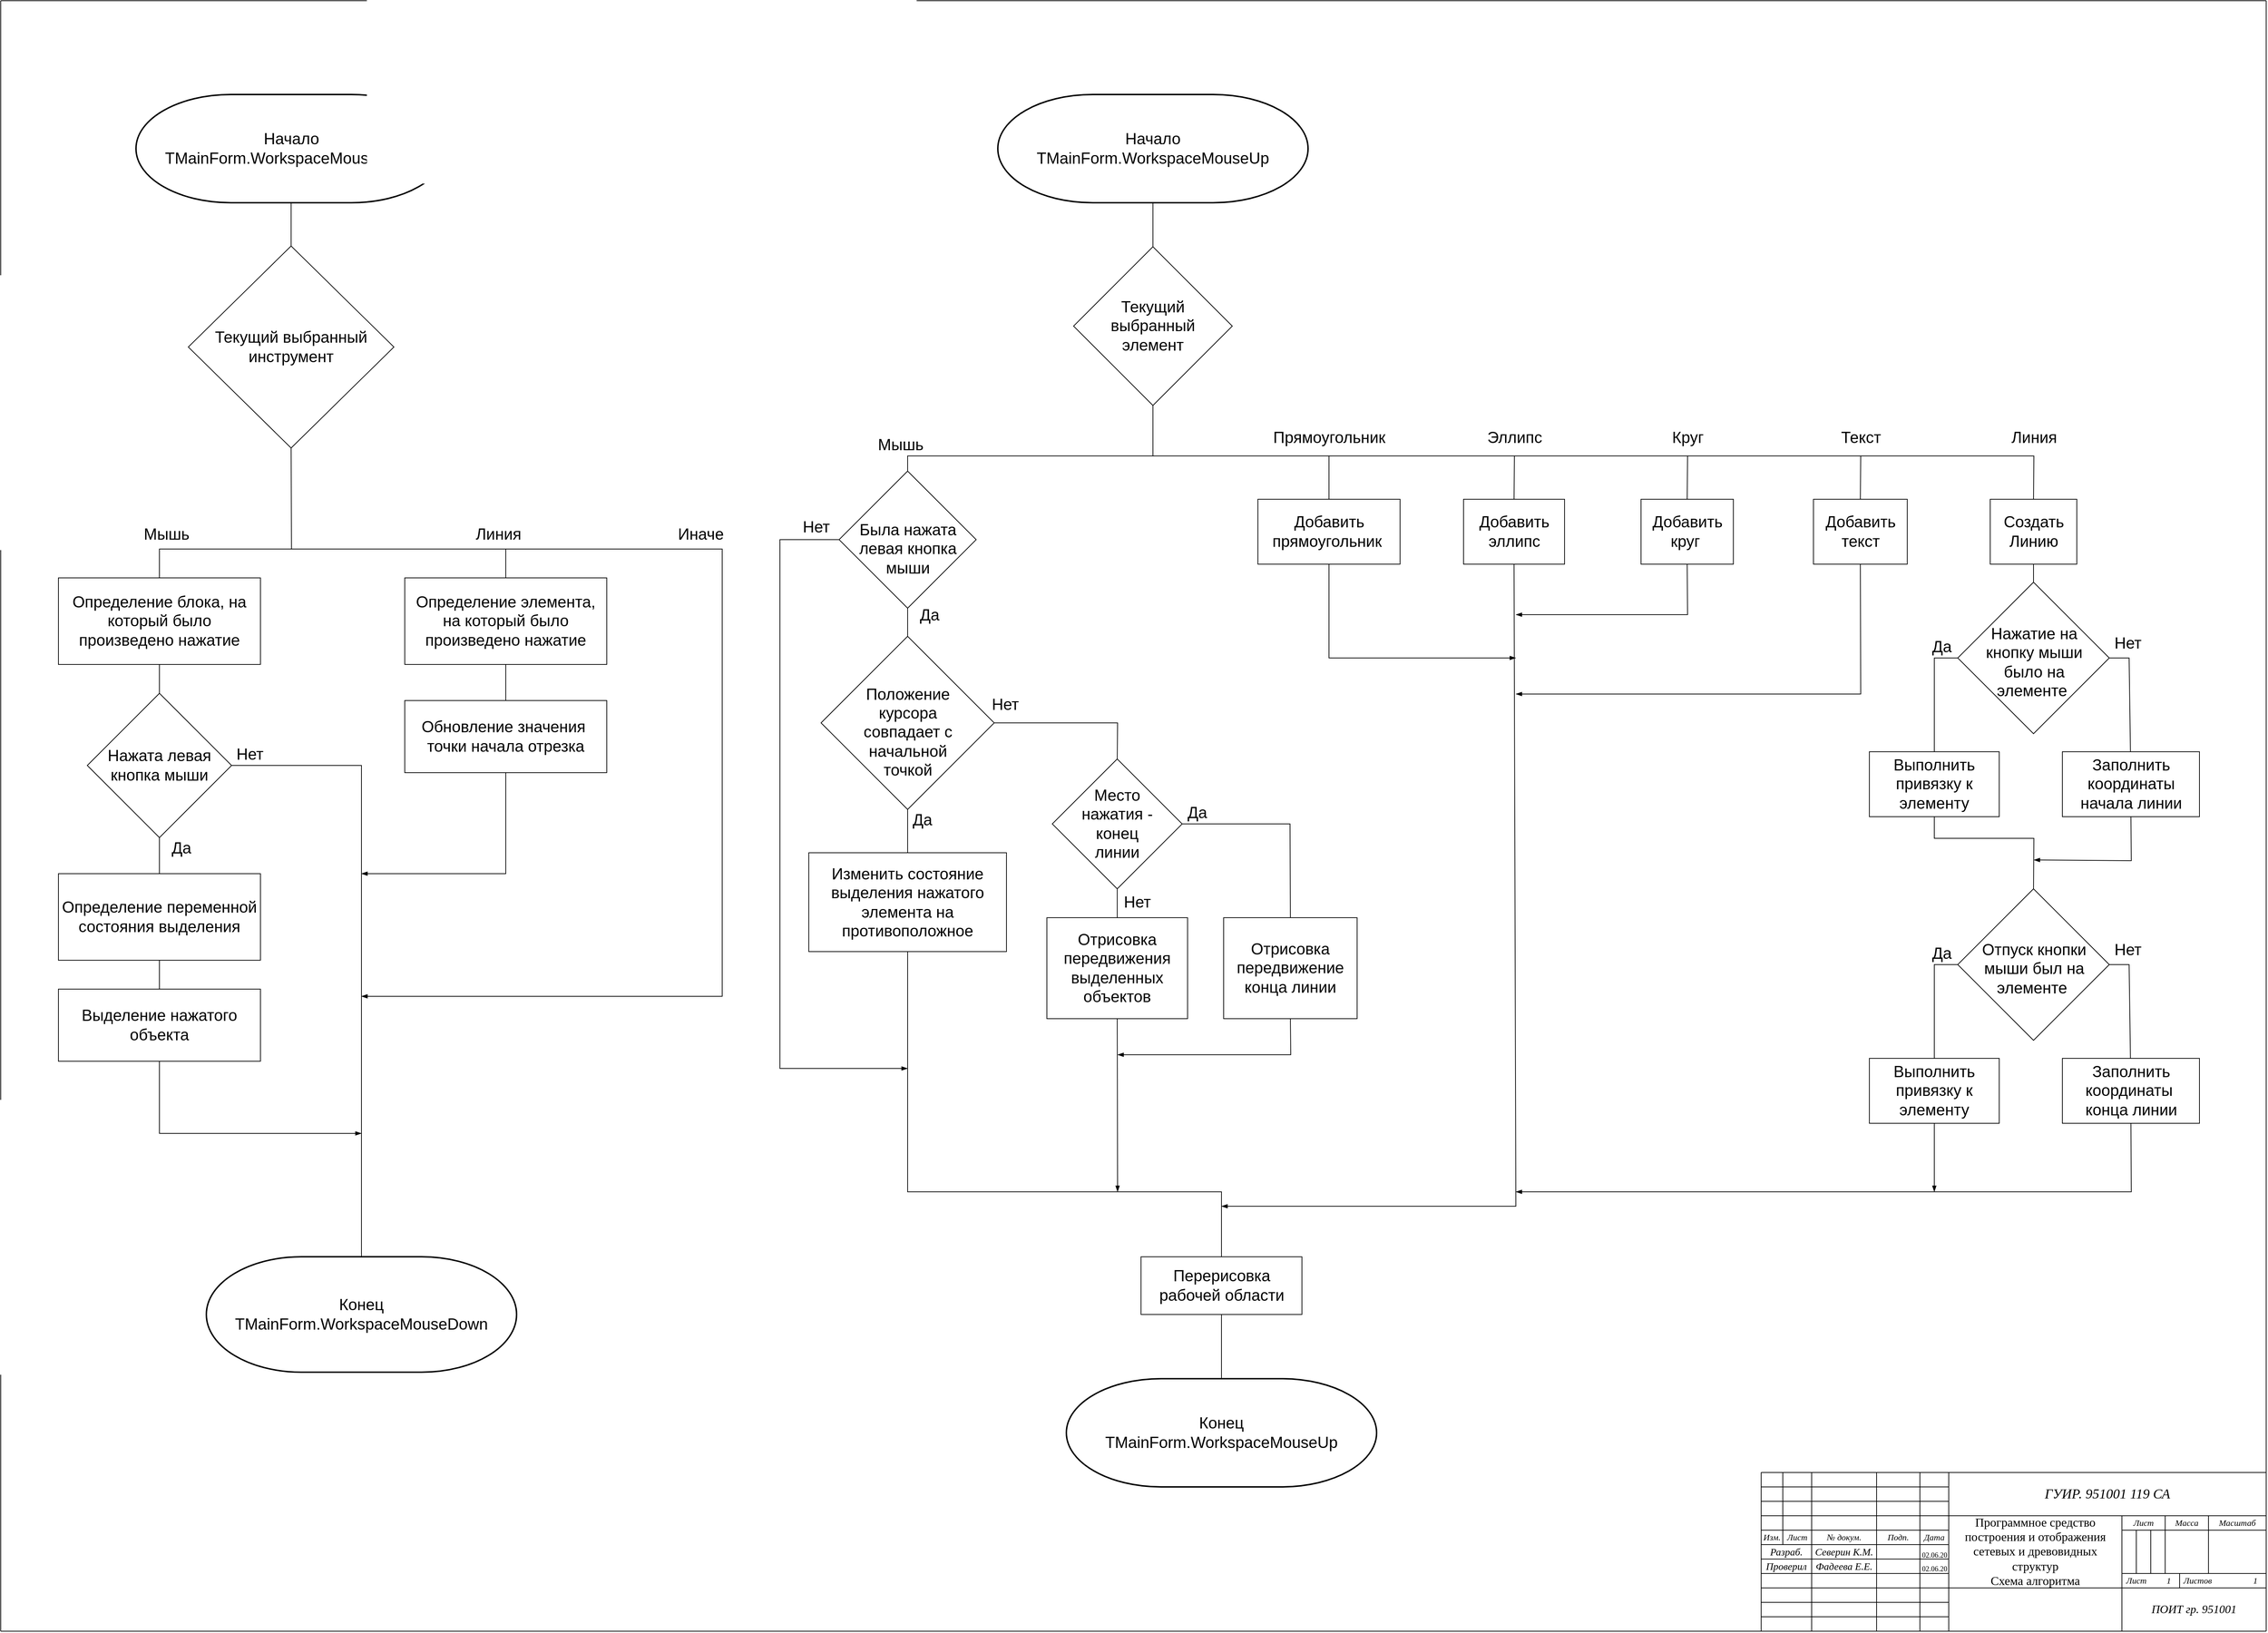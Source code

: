 <mxfile version="13.1.12" type="device"><diagram id="b_TIV87pcosbFDb4-95I" name="Page-1"><mxGraphModel dx="4740" dy="2643" grid="1" gridSize="10" guides="1" tooltips="1" connect="1" arrows="1" fold="1" page="1" pageScale="1" pageWidth="3300" pageHeight="2339" math="0" shadow="0"><root><mxCell id="0"/><mxCell id="1" parent="0"/><mxCell id="flblZkYbyNQ9tiGkdh4v-29" value="" style="group" parent="1" vertex="1" connectable="0"><mxGeometry x="2560" y="2080" width="700" height="220" as="geometry"/></mxCell><mxCell id="U5MXIK-24vMOK5HsXXuc-69" style="vsdxID=8;edgeStyle=none;startArrow=none;endArrow=none;startSize=5;endSize=5;strokeColor=#000000;spacingTop=0;spacingBottom=0;spacingLeft=0;spacingRight=0;verticalAlign=middle;html=1;labelBackgroundColor=#ffffff;rounded=0;" parent="flblZkYbyNQ9tiGkdh4v-29" edge="1"><mxGeometry relative="1" as="geometry"><mxPoint as="offset"/><Array as="points"/><mxPoint as="sourcePoint"/><mxPoint x="700" as="targetPoint"/></mxGeometry></mxCell><mxCell id="U5MXIK-24vMOK5HsXXuc-68" style="vsdxID=6;edgeStyle=none;startArrow=none;endArrow=none;startSize=5;endSize=5;strokeColor=#000000;spacingTop=0;spacingBottom=0;spacingLeft=0;spacingRight=0;verticalAlign=middle;html=1;labelBackgroundColor=#ffffff;rounded=0;" parent="flblZkYbyNQ9tiGkdh4v-29" edge="1"><mxGeometry relative="1" as="geometry"><mxPoint x="10" as="offset"/><Array as="points"/><mxPoint y="220" as="sourcePoint"/><mxPoint as="targetPoint"/></mxGeometry></mxCell><mxCell id="U5MXIK-24vMOK5HsXXuc-2" value="&lt;p style=&quot;margin-left: 0 ; margin-right: 0 ; margin-top: 0px ; margin-bottom: 0px ; text-indent: 0 ; direction: ltr&quot;&gt;&lt;font style=&quot;font-size: 14px ; font-family: &amp;#34;times new roman&amp;#34; ; color: #000000 ; direction: ltr ; letter-spacing: 0px ; line-height: 140% ; opacity: 1&quot;&gt;&lt;i&gt;Разраб.&lt;/i&gt;&lt;/font&gt;&lt;font style=&quot;font-size: 14px ; font-family: &amp;#34;times new roman&amp;#34; ; color: #000000 ; direction: ltr ; letter-spacing: 0px ; line-height: 140% ; opacity: 1&quot;&gt;&lt;br&gt;&lt;/font&gt;&lt;/p&gt;" style="verticalAlign=middle;align=center;vsdxID=41;fillColor=none;gradientColor=none;shape=stencil(nZBLDoAgDERP0z3SIyjew0SURgSD+Lu9kMZoXLhwN9O+tukAlrNpJg1SzDH4QW/URgNYgZTkjA4UkwJUgGXng+6DX1zLfmoymdXo17xh5zmRJ6Q42BWCfc2oJfdAr+Yv+AP9Cb7OJ3H/2JG1HNGz/84klThPVCc=);strokeColor=none;labelBackgroundColor=none;rounded=0;html=1;whiteSpace=wrap;" parent="flblZkYbyNQ9tiGkdh4v-29" vertex="1"><mxGeometry y="100" width="70" height="20" as="geometry"/></mxCell><mxCell id="U5MXIK-24vMOK5HsXXuc-4" value="&lt;p style=&quot;margin-left: 0 ; margin-right: 0 ; margin-top: 0px ; margin-bottom: 0px ; text-indent: 0 ; direction: ltr&quot;&gt;&lt;font style=&quot;font-size: 12px ; font-family: &amp;#34;times new roman&amp;#34; ; color: #000000 ; direction: ltr ; letter-spacing: 0px ; line-height: 140% ; opacity: 1&quot;&gt;&lt;i&gt;Подп.&lt;/i&gt;&lt;/font&gt;&lt;font style=&quot;font-size: 12px ; font-family: &amp;#34;times new roman&amp;#34; ; color: #000000 ; direction: ltr ; letter-spacing: 0px ; line-height: 140% ; opacity: 1&quot;&gt;&lt;br&gt;&lt;/font&gt;&lt;/p&gt;" style="verticalAlign=middle;align=center;vsdxID=45;fillColor=none;gradientColor=none;shape=stencil(nZBLDoAgDERP0z3SIyjew0SURgSD+Lu9kMZoXLhwN9O+tukAlrNpJg1SzDH4QW/URgNYgZTkjA4UkwJUgGXng+6DX1zLfmoymdXo17xh5zmRJ6Q42BWCfc2oJfdAr+Yv+AP9Cb7OJ3H/2JG1HNGz/84klThPVCc=);strokeColor=none;labelBackgroundColor=none;rounded=0;html=1;whiteSpace=wrap;" parent="flblZkYbyNQ9tiGkdh4v-29" vertex="1"><mxGeometry x="160" y="80" width="60" height="20" as="geometry"/></mxCell><mxCell id="U5MXIK-24vMOK5HsXXuc-5" value="&lt;p style=&quot;margin-left: 0 ; margin-right: 0 ; margin-top: 0px ; margin-bottom: 0px ; text-indent: 0 ; direction: ltr&quot;&gt;&lt;font style=&quot;font-size: 12px ; font-family: &amp;#34;times new roman&amp;#34; ; color: #000000 ; direction: ltr ; letter-spacing: 0px ; line-height: 140% ; opacity: 1&quot;&gt;&lt;i&gt;Лист&lt;/i&gt;&lt;/font&gt;&lt;font style=&quot;font-size: 12px ; font-family: &amp;#34;times new roman&amp;#34; ; color: #000000 ; direction: ltr ; letter-spacing: 0px ; line-height: 140% ; opacity: 1&quot;&gt;&lt;br&gt;&lt;/font&gt;&lt;/p&gt;" style="verticalAlign=middle;align=center;vsdxID=46;fillColor=none;gradientColor=none;shape=stencil(nZBLDoAgDERP0z3SIyjew0SURgSD+Lu9kMZoXLhwN9O+tukAlrNpJg1SzDH4QW/URgNYgZTkjA4UkwJUgGXng+6DX1zLfmoymdXo17xh5zmRJ6Q42BWCfc2oJfdAr+Yv+AP9Cb7OJ3H/2JG1HNGz/84klThPVCc=);strokeColor=none;labelBackgroundColor=none;rounded=0;html=1;whiteSpace=wrap;" parent="flblZkYbyNQ9tiGkdh4v-29" vertex="1"><mxGeometry x="500" y="60" width="60" height="20" as="geometry"/></mxCell><mxCell id="U5MXIK-24vMOK5HsXXuc-7" style="vsdxID=48;edgeStyle=none;startArrow=none;endArrow=none;startSize=5;endSize=5;strokeColor=#000000;spacingTop=0;spacingBottom=0;spacingLeft=0;spacingRight=0;verticalAlign=middle;html=1;labelBackgroundColor=#ffffff;rounded=0;" parent="flblZkYbyNQ9tiGkdh4v-29" edge="1"><mxGeometry relative="1" as="geometry"><mxPoint x="10" as="offset"/><Array as="points"><mxPoint x="580" y="150"/></Array><mxPoint x="580" y="160" as="sourcePoint"/><mxPoint x="580" y="140" as="targetPoint"/></mxGeometry></mxCell><mxCell id="U5MXIK-24vMOK5HsXXuc-9" value="&lt;p style=&quot;margin-left: 0 ; margin-right: 0 ; margin-top: 0px ; margin-bottom: 0px ; text-indent: 0 ; direction: ltr&quot;&gt;&lt;font style=&quot;font-size: 19px ; font-family: &amp;#34;times new roman&amp;#34; ; color: #000000 ; direction: ltr ; letter-spacing: 0px ; line-height: 140% ; opacity: 1&quot;&gt;&lt;i&gt;ГУИР. 951001 119 СА&lt;/i&gt;&lt;/font&gt;&lt;font style=&quot;font-size: 19px ; font-family: &amp;#34;times new roman&amp;#34; ; color: #000000 ; direction: ltr ; letter-spacing: 0px ; line-height: 140% ; opacity: 1&quot;&gt;&lt;br&gt;&lt;/font&gt;&lt;/p&gt;" style="verticalAlign=middle;align=center;vsdxID=50;fillColor=none;gradientColor=none;shape=stencil(nZBLDoAgDERP0z3SIyjew0SURgSD+Lu9kMZoXLhwN9O+tukAlrNpJg1SzDH4QW/URgNYgZTkjA4UkwJUgGXng+6DX1zLfmoymdXo17xh5zmRJ6Q42BWCfc2oJfdAr+Yv+AP9Cb7OJ3H/2JG1HNGz/84klThPVCc=);strokeColor=none;labelBackgroundColor=none;rounded=0;html=1;whiteSpace=wrap;" parent="flblZkYbyNQ9tiGkdh4v-29" vertex="1"><mxGeometry x="260" width="440" height="60" as="geometry"/></mxCell><mxCell id="U5MXIK-24vMOK5HsXXuc-14" value="&lt;p style=&quot;margin: 0px ; text-indent: 0px ; direction: ltr ; font-size: 17px&quot;&gt;&lt;font style=&quot;font-family: &amp;#34;times new roman&amp;#34; ; color: rgb(0 , 0 , 0) ; direction: ltr ; letter-spacing: 0px ; line-height: 120% ; opacity: 1 ; font-size: 17px&quot;&gt;Программное средство построения и отображения сетевых и древовидных структур&lt;/font&gt;&lt;/p&gt;&lt;p style=&quot;margin: 0px ; text-indent: 0px ; direction: ltr ; font-size: 17px&quot;&gt;&lt;font style=&quot;font-family: &amp;#34;times new roman&amp;#34; ; color: rgb(0 , 0 , 0) ; direction: ltr ; letter-spacing: 0px ; line-height: 120% ; opacity: 1 ; font-size: 17px&quot;&gt;Схема алгоритма&lt;/font&gt;&lt;/p&gt;" style="verticalAlign=middle;align=center;vsdxID=51;fillColor=none;gradientColor=none;shape=stencil(nZBLDoAgDERP0z3SIyjew0SURgSD+Lu9kMZoXLhwN9O+tukAlrNpJg1SzDH4QW/URgNYgZTkjA4UkwJUgGXng+6DX1zLfmoymdXo17xh5zmRJ6Q42BWCfc2oJfdAr+Yv+AP9Cb7OJ3H/2JG1HNGz/84klThPVCc=);strokeColor=none;labelBackgroundColor=none;rounded=0;html=1;whiteSpace=wrap;" parent="flblZkYbyNQ9tiGkdh4v-29" vertex="1"><mxGeometry x="260" y="60" width="240" height="100" as="geometry"/></mxCell><mxCell id="U5MXIK-24vMOK5HsXXuc-66" style="vsdxID=1;edgeStyle=none;startArrow=none;endArrow=none;startSize=5;endSize=5;strokeColor=#000000;spacingTop=0;spacingBottom=0;spacingLeft=0;spacingRight=0;verticalAlign=middle;html=1;labelBackgroundColor=#ffffff;rounded=0;" parent="flblZkYbyNQ9tiGkdh4v-29" edge="1"><mxGeometry relative="1" as="geometry"><mxPoint x="10" as="offset"/><Array as="points"/><mxPoint x="500" y="220" as="sourcePoint"/><mxPoint x="500" y="60" as="targetPoint"/></mxGeometry></mxCell><mxCell id="U5MXIK-24vMOK5HsXXuc-67" style="vsdxID=4;edgeStyle=none;startArrow=none;endArrow=none;startSize=5;endSize=5;strokeColor=#000000;spacingTop=0;spacingBottom=0;spacingLeft=0;spacingRight=0;verticalAlign=middle;html=1;labelBackgroundColor=#ffffff;rounded=0;" parent="flblZkYbyNQ9tiGkdh4v-29" edge="1"><mxGeometry relative="1" as="geometry"><mxPoint x="10" as="offset"/><Array as="points"/><mxPoint x="260" y="220" as="sourcePoint"/><mxPoint x="260" as="targetPoint"/></mxGeometry></mxCell><mxCell id="U5MXIK-24vMOK5HsXXuc-70" style="vsdxID=11;edgeStyle=none;startArrow=none;endArrow=none;startSize=5;endSize=5;strokeColor=#000000;spacingTop=0;spacingBottom=0;spacingLeft=0;spacingRight=0;verticalAlign=middle;html=1;labelBackgroundColor=#ffffff;rounded=0;" parent="flblZkYbyNQ9tiGkdh4v-29" edge="1"><mxGeometry relative="1" as="geometry"><Array as="points"/><mxPoint x="700" y="60" as="sourcePoint"/><mxPoint y="60" as="targetPoint"/></mxGeometry></mxCell><mxCell id="U5MXIK-24vMOK5HsXXuc-71" style="vsdxID=12;edgeStyle=none;startArrow=none;endArrow=none;startSize=5;endSize=5;strokeColor=#000000;spacingTop=0;spacingBottom=0;spacingLeft=0;spacingRight=0;verticalAlign=middle;html=1;labelBackgroundColor=#ffffff;rounded=0;" parent="flblZkYbyNQ9tiGkdh4v-29" edge="1"><mxGeometry relative="1" as="geometry"><Array as="points"/><mxPoint x="700" y="160" as="sourcePoint"/><mxPoint y="160" as="targetPoint"/></mxGeometry></mxCell><mxCell id="U5MXIK-24vMOK5HsXXuc-72" style="vsdxID=13;edgeStyle=none;startArrow=none;endArrow=none;startSize=5;endSize=5;strokeColor=#000000;spacingTop=0;spacingBottom=0;spacingLeft=0;spacingRight=0;verticalAlign=middle;html=1;labelBackgroundColor=#ffffff;rounded=0;" parent="flblZkYbyNQ9tiGkdh4v-29" edge="1"><mxGeometry relative="1" as="geometry"><Array as="points"/><mxPoint x="260" y="200" as="sourcePoint"/><mxPoint y="200" as="targetPoint"/></mxGeometry></mxCell><mxCell id="U5MXIK-24vMOK5HsXXuc-73" style="vsdxID=22;edgeStyle=none;startArrow=none;endArrow=none;startSize=5;endSize=5;strokeColor=#000000;spacingTop=0;spacingBottom=0;spacingLeft=0;spacingRight=0;verticalAlign=middle;html=1;labelBackgroundColor=#ffffff;rounded=0;" parent="flblZkYbyNQ9tiGkdh4v-29" edge="1"><mxGeometry relative="1" as="geometry"><Array as="points"/><mxPoint x="260" y="180" as="sourcePoint"/><mxPoint y="180" as="targetPoint"/></mxGeometry></mxCell><mxCell id="U5MXIK-24vMOK5HsXXuc-74" style="vsdxID=23;edgeStyle=none;startArrow=none;endArrow=none;startSize=5;endSize=5;strokeColor=#000000;spacingTop=0;spacingBottom=0;spacingLeft=0;spacingRight=0;verticalAlign=middle;html=1;labelBackgroundColor=#ffffff;rounded=0;" parent="flblZkYbyNQ9tiGkdh4v-29" edge="1"><mxGeometry relative="1" as="geometry"><Array as="points"/><mxPoint x="260" y="140" as="sourcePoint"/><mxPoint y="140" as="targetPoint"/></mxGeometry></mxCell><mxCell id="U5MXIK-24vMOK5HsXXuc-75" style="vsdxID=24;edgeStyle=none;startArrow=none;endArrow=none;startSize=5;endSize=5;strokeColor=#000000;spacingTop=0;spacingBottom=0;spacingLeft=0;spacingRight=0;verticalAlign=middle;html=1;labelBackgroundColor=#ffffff;rounded=0;" parent="flblZkYbyNQ9tiGkdh4v-29" edge="1"><mxGeometry relative="1" as="geometry"><Array as="points"/><mxPoint x="260" y="120" as="sourcePoint"/><mxPoint y="120" as="targetPoint"/></mxGeometry></mxCell><mxCell id="U5MXIK-24vMOK5HsXXuc-76" style="vsdxID=25;edgeStyle=none;startArrow=none;endArrow=none;startSize=5;endSize=5;strokeColor=#000000;spacingTop=0;spacingBottom=0;spacingLeft=0;spacingRight=0;verticalAlign=middle;html=1;labelBackgroundColor=#ffffff;rounded=0;" parent="flblZkYbyNQ9tiGkdh4v-29" edge="1"><mxGeometry relative="1" as="geometry"><Array as="points"/><mxPoint x="260" y="100" as="sourcePoint"/><mxPoint y="100" as="targetPoint"/></mxGeometry></mxCell><mxCell id="U5MXIK-24vMOK5HsXXuc-77" style="vsdxID=26;edgeStyle=none;startArrow=none;endArrow=none;startSize=5;endSize=5;strokeColor=#000000;spacingTop=0;spacingBottom=0;spacingLeft=0;spacingRight=0;verticalAlign=middle;html=1;labelBackgroundColor=#ffffff;rounded=0;" parent="flblZkYbyNQ9tiGkdh4v-29" edge="1"><mxGeometry relative="1" as="geometry"><Array as="points"/><mxPoint x="260" y="80" as="sourcePoint"/><mxPoint y="80" as="targetPoint"/></mxGeometry></mxCell><mxCell id="U5MXIK-24vMOK5HsXXuc-78" style="vsdxID=27;edgeStyle=none;startArrow=none;endArrow=none;startSize=5;endSize=5;strokeColor=#000000;spacingTop=0;spacingBottom=0;spacingLeft=0;spacingRight=0;verticalAlign=middle;html=1;labelBackgroundColor=#ffffff;rounded=0;" parent="flblZkYbyNQ9tiGkdh4v-29" edge="1"><mxGeometry relative="1" as="geometry"><Array as="points"/><mxPoint x="260" y="40" as="sourcePoint"/><mxPoint y="40" as="targetPoint"/></mxGeometry></mxCell><mxCell id="U5MXIK-24vMOK5HsXXuc-79" style="vsdxID=28;edgeStyle=none;startArrow=none;endArrow=none;startSize=5;endSize=5;strokeColor=#000000;spacingTop=0;spacingBottom=0;spacingLeft=0;spacingRight=0;verticalAlign=middle;html=1;labelBackgroundColor=#ffffff;rounded=0;" parent="flblZkYbyNQ9tiGkdh4v-29" edge="1"><mxGeometry relative="1" as="geometry"><Array as="points"/><mxPoint x="260" y="20" as="sourcePoint"/><mxPoint y="20" as="targetPoint"/></mxGeometry></mxCell><mxCell id="U5MXIK-24vMOK5HsXXuc-80" style="vsdxID=29;edgeStyle=none;startArrow=none;endArrow=none;startSize=5;endSize=5;strokeColor=#000000;spacingTop=0;spacingBottom=0;spacingLeft=0;spacingRight=0;verticalAlign=middle;html=1;labelBackgroundColor=#ffffff;rounded=0;" parent="flblZkYbyNQ9tiGkdh4v-29" edge="1"><mxGeometry relative="1" as="geometry"><Array as="points"/><mxPoint x="700" y="140" as="sourcePoint"/><mxPoint x="500" y="140" as="targetPoint"/></mxGeometry></mxCell><mxCell id="U5MXIK-24vMOK5HsXXuc-81" style="vsdxID=30;edgeStyle=none;startArrow=none;endArrow=none;startSize=5;endSize=5;strokeColor=#000000;spacingTop=0;spacingBottom=0;spacingLeft=0;spacingRight=0;verticalAlign=middle;html=1;labelBackgroundColor=#ffffff;rounded=0;" parent="flblZkYbyNQ9tiGkdh4v-29" edge="1"><mxGeometry relative="1" as="geometry"><Array as="points"/><mxPoint x="700" y="80" as="sourcePoint"/><mxPoint x="500" y="80" as="targetPoint"/></mxGeometry></mxCell><mxCell id="U5MXIK-24vMOK5HsXXuc-82" style="vsdxID=31;edgeStyle=none;startArrow=none;endArrow=none;startSize=5;endSize=5;strokeColor=#000000;spacingTop=0;spacingBottom=0;spacingLeft=0;spacingRight=0;verticalAlign=middle;html=1;labelBackgroundColor=#ffffff;rounded=0;" parent="flblZkYbyNQ9tiGkdh4v-29" edge="1"><mxGeometry relative="1" as="geometry"><mxPoint x="10" as="offset"/><Array as="points"/><mxPoint x="220" y="220" as="sourcePoint"/><mxPoint x="220" as="targetPoint"/></mxGeometry></mxCell><mxCell id="U5MXIK-24vMOK5HsXXuc-83" style="vsdxID=33;edgeStyle=none;startArrow=none;endArrow=none;startSize=5;endSize=5;strokeColor=#000000;spacingTop=0;spacingBottom=0;spacingLeft=0;spacingRight=0;verticalAlign=middle;html=1;labelBackgroundColor=#ffffff;rounded=0;" parent="flblZkYbyNQ9tiGkdh4v-29" edge="1"><mxGeometry relative="1" as="geometry"><mxPoint x="10" as="offset"/><Array as="points"/><mxPoint x="160" y="220" as="sourcePoint"/><mxPoint x="160" as="targetPoint"/></mxGeometry></mxCell><mxCell id="U5MXIK-24vMOK5HsXXuc-84" style="vsdxID=34;edgeStyle=none;startArrow=none;endArrow=none;startSize=5;endSize=5;strokeColor=#000000;spacingTop=0;spacingBottom=0;spacingLeft=0;spacingRight=0;verticalAlign=middle;html=1;labelBackgroundColor=#ffffff;rounded=0;" parent="flblZkYbyNQ9tiGkdh4v-29" edge="1"><mxGeometry relative="1" as="geometry"><mxPoint x="10" as="offset"/><Array as="points"/><mxPoint x="70" y="220" as="sourcePoint"/><mxPoint x="70" as="targetPoint"/></mxGeometry></mxCell><mxCell id="U5MXIK-24vMOK5HsXXuc-85" style="vsdxID=35;edgeStyle=none;startArrow=none;endArrow=none;startSize=5;endSize=5;strokeColor=#000000;spacingTop=0;spacingBottom=0;spacingLeft=0;spacingRight=0;verticalAlign=middle;html=1;labelBackgroundColor=#ffffff;rounded=0;" parent="flblZkYbyNQ9tiGkdh4v-29" edge="1"><mxGeometry relative="1" as="geometry"><mxPoint x="10" as="offset"/><Array as="points"/><mxPoint x="30" y="100" as="sourcePoint"/><mxPoint x="30" as="targetPoint"/></mxGeometry></mxCell><mxCell id="U5MXIK-24vMOK5HsXXuc-86" style="vsdxID=36;edgeStyle=none;startArrow=none;endArrow=none;startSize=5;endSize=5;strokeColor=#000000;spacingTop=0;spacingBottom=0;spacingLeft=0;spacingRight=0;verticalAlign=middle;html=1;labelBackgroundColor=#ffffff;rounded=0;" parent="flblZkYbyNQ9tiGkdh4v-29" edge="1"><mxGeometry relative="1" as="geometry"><mxPoint x="10" as="offset"/><Array as="points"/><mxPoint x="560" y="140" as="sourcePoint"/><mxPoint x="560" y="60" as="targetPoint"/></mxGeometry></mxCell><mxCell id="U5MXIK-24vMOK5HsXXuc-87" style="vsdxID=38;edgeStyle=none;startArrow=none;endArrow=none;startSize=5;endSize=5;strokeColor=#000000;spacingTop=0;spacingBottom=0;spacingLeft=0;spacingRight=0;verticalAlign=middle;html=1;labelBackgroundColor=#ffffff;rounded=0;" parent="flblZkYbyNQ9tiGkdh4v-29" edge="1"><mxGeometry relative="1" as="geometry"><mxPoint x="10" as="offset"/><Array as="points"/><mxPoint x="620" y="140" as="sourcePoint"/><mxPoint x="620" y="60" as="targetPoint"/></mxGeometry></mxCell><mxCell id="U5MXIK-24vMOK5HsXXuc-88" style="vsdxID=39;edgeStyle=none;startArrow=none;endArrow=none;startSize=5;endSize=5;strokeColor=#000000;spacingTop=0;spacingBottom=0;spacingLeft=0;spacingRight=0;verticalAlign=middle;html=1;labelBackgroundColor=#ffffff;rounded=0;" parent="flblZkYbyNQ9tiGkdh4v-29" edge="1"><mxGeometry relative="1" as="geometry"><mxPoint x="10" as="offset"/><Array as="points"/><mxPoint x="520" y="140" as="sourcePoint"/><mxPoint x="520" y="80" as="targetPoint"/></mxGeometry></mxCell><mxCell id="U5MXIK-24vMOK5HsXXuc-89" style="vsdxID=40;edgeStyle=none;startArrow=none;endArrow=none;startSize=5;endSize=5;strokeColor=#000000;spacingTop=0;spacingBottom=0;spacingLeft=0;spacingRight=0;verticalAlign=middle;html=1;labelBackgroundColor=#ffffff;rounded=0;" parent="flblZkYbyNQ9tiGkdh4v-29" edge="1"><mxGeometry relative="1" as="geometry"><mxPoint x="10" as="offset"/><Array as="points"/><mxPoint x="540" y="140" as="sourcePoint"/><mxPoint x="540" y="80" as="targetPoint"/></mxGeometry></mxCell><mxCell id="U5MXIK-24vMOK5HsXXuc-6" value="&lt;p style=&quot;margin-left: 0 ; margin-right: 0 ; margin-top: 0px ; margin-bottom: 0px ; text-indent: 0 ; direction: ltr&quot;&gt;&lt;font style=&quot;font-size: 12px ; font-family: &amp;#34;times new roman&amp;#34; ; color: #000000 ; direction: ltr ; letter-spacing: 0px ; line-height: 140% ; opacity: 1&quot;&gt;&lt;i&gt;Лист&lt;/i&gt;&lt;/font&gt;&lt;font style=&quot;font-size: 12px ; font-family: &amp;#34;times new roman&amp;#34; ; color: #000000 ; direction: ltr ; letter-spacing: 0px ; line-height: 140% ; opacity: 1&quot;&gt;&lt;br&gt;&lt;/font&gt;&lt;/p&gt;" style="verticalAlign=middle;align=center;vsdxID=47;fillColor=none;gradientColor=none;shape=stencil(nZBLDoAgDERP0z3SIyjew0SURgSD+Lu9kMZoXLhwN9O+tukAlrNpJg1SzDH4QW/URgNYgZTkjA4UkwJUgGXng+6DX1zLfmoymdXo17xh5zmRJ6Q42BWCfc2oJfdAr+Yv+AP9Cb7OJ3H/2JG1HNGz/84klThPVCc=);strokeColor=none;labelBackgroundColor=none;rounded=0;html=1;whiteSpace=wrap;" parent="flblZkYbyNQ9tiGkdh4v-29" vertex="1"><mxGeometry x="500" y="140" width="40" height="20" as="geometry"/></mxCell><mxCell id="flblZkYbyNQ9tiGkdh4v-3" value="&lt;p style=&quot;margin-left: 0 ; margin-right: 0 ; margin-top: 0px ; margin-bottom: 0px ; text-indent: 0 ; direction: ltr&quot;&gt;&lt;font style=&quot;font-size: 12px ; font-family: &amp;#34;times new roman&amp;#34; ; color: #000000 ; direction: ltr ; letter-spacing: 0px ; line-height: 140% ; opacity: 1&quot;&gt;&lt;i&gt;Листов&lt;/i&gt;&lt;/font&gt;&lt;font style=&quot;font-size: 12px ; font-family: &amp;#34;times new roman&amp;#34; ; color: #000000 ; direction: ltr ; letter-spacing: 0px ; line-height: 140% ; opacity: 1&quot;&gt;&lt;br&gt;&lt;/font&gt;&lt;/p&gt;" style="verticalAlign=middle;align=center;vsdxID=47;fillColor=none;gradientColor=none;shape=stencil(nZBLDoAgDERP0z3SIyjew0SURgSD+Lu9kMZoXLhwN9O+tukAlrNpJg1SzDH4QW/URgNYgZTkjA4UkwJUgGXng+6DX1zLfmoymdXo17xh5zmRJ6Q42BWCfc2oJfdAr+Yv+AP9Cb7OJ3H/2JG1HNGz/84klThPVCc=);strokeColor=none;labelBackgroundColor=none;rounded=0;html=1;whiteSpace=wrap;" parent="flblZkYbyNQ9tiGkdh4v-29" vertex="1"><mxGeometry x="580" y="140" width="50" height="20" as="geometry"/></mxCell><mxCell id="flblZkYbyNQ9tiGkdh4v-5" value="&lt;p style=&quot;margin-left: 0 ; margin-right: 0 ; margin-top: 0px ; margin-bottom: 0px ; text-indent: 0 ; direction: ltr&quot;&gt;&lt;font style=&quot;font-size: 12px ; font-family: &amp;#34;times new roman&amp;#34; ; color: #000000 ; direction: ltr ; letter-spacing: 0px ; line-height: 140% ; opacity: 1&quot;&gt;&lt;i&gt;1&lt;/i&gt;&lt;/font&gt;&lt;font style=&quot;font-size: 12px ; font-family: &amp;#34;times new roman&amp;#34; ; color: #000000 ; direction: ltr ; letter-spacing: 0px ; line-height: 140% ; opacity: 1&quot;&gt;&lt;br&gt;&lt;/font&gt;&lt;/p&gt;" style="verticalAlign=middle;align=center;vsdxID=47;fillColor=none;gradientColor=none;shape=stencil(nZBLDoAgDERP0z3SIyjew0SURgSD+Lu9kMZoXLhwN9O+tukAlrNpJg1SzDH4QW/URgNYgZTkjA4UkwJUgGXng+6DX1zLfmoymdXo17xh5zmRJ6Q42BWCfc2oJfdAr+Yv+AP9Cb7OJ3H/2JG1HNGz/84klThPVCc=);strokeColor=none;labelBackgroundColor=none;rounded=0;html=1;whiteSpace=wrap;" parent="flblZkYbyNQ9tiGkdh4v-29" vertex="1"><mxGeometry x="670" y="140" width="30" height="20" as="geometry"/></mxCell><mxCell id="flblZkYbyNQ9tiGkdh4v-6" value="&lt;p style=&quot;margin-left: 0 ; margin-right: 0 ; margin-top: 0px ; margin-bottom: 0px ; text-indent: 0 ; direction: ltr&quot;&gt;&lt;font style=&quot;font-size: 12px ; font-family: &amp;#34;times new roman&amp;#34; ; color: #000000 ; direction: ltr ; letter-spacing: 0px ; line-height: 140% ; opacity: 1&quot;&gt;&lt;i&gt;1&lt;/i&gt;&lt;/font&gt;&lt;font style=&quot;font-size: 12px ; font-family: &amp;#34;times new roman&amp;#34; ; color: #000000 ; direction: ltr ; letter-spacing: 0px ; line-height: 140% ; opacity: 1&quot;&gt;&lt;br&gt;&lt;/font&gt;&lt;/p&gt;" style="verticalAlign=middle;align=center;vsdxID=47;fillColor=none;gradientColor=none;shape=stencil(nZBLDoAgDERP0z3SIyjew0SURgSD+Lu9kMZoXLhwN9O+tukAlrNpJg1SzDH4QW/URgNYgZTkjA4UkwJUgGXng+6DX1zLfmoymdXo17xh5zmRJ6Q42BWCfc2oJfdAr+Yv+AP9Cb7OJ3H/2JG1HNGz/84klThPVCc=);strokeColor=none;labelBackgroundColor=none;rounded=0;html=1;whiteSpace=wrap;" parent="flblZkYbyNQ9tiGkdh4v-29" vertex="1"><mxGeometry x="550" y="140" width="30" height="20" as="geometry"/></mxCell><mxCell id="flblZkYbyNQ9tiGkdh4v-7" value="&lt;p style=&quot;margin-left: 0 ; margin-right: 0 ; margin-top: 0px ; margin-bottom: 0px ; text-indent: 0 ; direction: ltr&quot;&gt;&lt;font style=&quot;font-size: 12px ; font-family: &amp;#34;times new roman&amp;#34; ; color: #000000 ; direction: ltr ; letter-spacing: 0px ; line-height: 140% ; opacity: 1&quot;&gt;&lt;i&gt;Масса&lt;/i&gt;&lt;/font&gt;&lt;font style=&quot;font-size: 12px ; font-family: &amp;#34;times new roman&amp;#34; ; color: #000000 ; direction: ltr ; letter-spacing: 0px ; line-height: 140% ; opacity: 1&quot;&gt;&lt;br&gt;&lt;/font&gt;&lt;/p&gt;" style="verticalAlign=middle;align=center;vsdxID=46;fillColor=none;gradientColor=none;shape=stencil(nZBLDoAgDERP0z3SIyjew0SURgSD+Lu9kMZoXLhwN9O+tukAlrNpJg1SzDH4QW/URgNYgZTkjA4UkwJUgGXng+6DX1zLfmoymdXo17xh5zmRJ6Q42BWCfc2oJfdAr+Yv+AP9Cb7OJ3H/2JG1HNGz/84klThPVCc=);strokeColor=none;labelBackgroundColor=none;rounded=0;html=1;whiteSpace=wrap;" parent="flblZkYbyNQ9tiGkdh4v-29" vertex="1"><mxGeometry x="560" y="60" width="60" height="20" as="geometry"/></mxCell><mxCell id="flblZkYbyNQ9tiGkdh4v-8" value="&lt;p style=&quot;margin-left: 0 ; margin-right: 0 ; margin-top: 0px ; margin-bottom: 0px ; text-indent: 0 ; direction: ltr&quot;&gt;&lt;font style=&quot;font-size: 12px ; font-family: &amp;#34;times new roman&amp;#34; ; color: #000000 ; direction: ltr ; letter-spacing: 0px ; line-height: 140% ; opacity: 1&quot;&gt;&lt;i&gt;Масштаб&lt;/i&gt;&lt;/font&gt;&lt;font style=&quot;font-size: 12px ; font-family: &amp;#34;times new roman&amp;#34; ; color: #000000 ; direction: ltr ; letter-spacing: 0px ; line-height: 140% ; opacity: 1&quot;&gt;&lt;br&gt;&lt;/font&gt;&lt;/p&gt;" style="verticalAlign=middle;align=center;vsdxID=46;fillColor=none;gradientColor=none;shape=stencil(nZBLDoAgDERP0z3SIyjew0SURgSD+Lu9kMZoXLhwN9O+tukAlrNpJg1SzDH4QW/URgNYgZTkjA4UkwJUgGXng+6DX1zLfmoymdXo17xh5zmRJ6Q42BWCfc2oJfdAr+Yv+AP9Cb7OJ3H/2JG1HNGz/84klThPVCc=);strokeColor=none;labelBackgroundColor=none;rounded=0;html=1;whiteSpace=wrap;" parent="flblZkYbyNQ9tiGkdh4v-29" vertex="1"><mxGeometry x="620" y="60" width="80" height="20" as="geometry"/></mxCell><mxCell id="U5MXIK-24vMOK5HsXXuc-8" value="&lt;p style=&quot;margin-left: 0 ; margin-right: 0 ; margin-top: 0px ; margin-bottom: 0px ; text-indent: 0 ; direction: ltr&quot;&gt;&lt;font style=&quot;font-size: 16px ; font-family: &amp;#34;times new roman&amp;#34; ; color: #000000 ; direction: ltr ; letter-spacing: 0px ; line-height: 140% ; opacity: 1&quot;&gt;&lt;i&gt;ПОИТ гр. 951001&lt;/i&gt;&lt;/font&gt;&lt;font style=&quot;font-size: 16px ; font-family: &amp;#34;times new roman&amp;#34; ; color: #000000 ; direction: ltr ; letter-spacing: 0px ; line-height: 140% ; opacity: 1&quot;&gt;&lt;br&gt;&lt;/font&gt;&lt;/p&gt;" style="verticalAlign=middle;align=center;vsdxID=49;fillColor=none;gradientColor=none;shape=stencil(nZBLDoAgDERP0z3SIyjew0SURgSD+Lu9kMZoXLhwN9O+tukAlrNpJg1SzDH4QW/URgNYgZTkjA4UkwJUgGXng+6DX1zLfmoymdXo17xh5zmRJ6Q42BWCfc2oJfdAr+Yv+AP9Cb7OJ3H/2JG1HNGz/84klThPVCc=);strokeColor=none;labelBackgroundColor=none;rounded=0;html=1;whiteSpace=wrap;" parent="flblZkYbyNQ9tiGkdh4v-29" vertex="1"><mxGeometry x="500" y="160" width="200" height="60" as="geometry"/></mxCell><mxCell id="flblZkYbyNQ9tiGkdh4v-12" value="&lt;p style=&quot;margin-left: 0 ; margin-right: 0 ; margin-top: 0px ; margin-bottom: 0px ; text-indent: 0 ; direction: ltr&quot;&gt;&lt;font style=&quot;font-size: 12px ; font-family: &amp;#34;times new roman&amp;#34; ; color: #000000 ; direction: ltr ; letter-spacing: 0px ; line-height: 140% ; opacity: 1&quot;&gt;&lt;i&gt;Изм.&lt;/i&gt;&lt;/font&gt;&lt;font style=&quot;font-size: 12px ; font-family: &amp;#34;times new roman&amp;#34; ; color: #000000 ; direction: ltr ; letter-spacing: 0px ; line-height: 140% ; opacity: 1&quot;&gt;&lt;br&gt;&lt;/font&gt;&lt;/p&gt;" style="verticalAlign=middle;align=center;vsdxID=45;fillColor=none;gradientColor=none;shape=stencil(nZBLDoAgDERP0z3SIyjew0SURgSD+Lu9kMZoXLhwN9O+tukAlrNpJg1SzDH4QW/URgNYgZTkjA4UkwJUgGXng+6DX1zLfmoymdXo17xh5zmRJ6Q42BWCfc2oJfdAr+Yv+AP9Cb7OJ3H/2JG1HNGz/84klThPVCc=);strokeColor=none;labelBackgroundColor=none;rounded=0;html=1;whiteSpace=wrap;" parent="flblZkYbyNQ9tiGkdh4v-29" vertex="1"><mxGeometry y="80" width="30" height="20" as="geometry"/></mxCell><mxCell id="flblZkYbyNQ9tiGkdh4v-19" value="&lt;p style=&quot;margin-left: 0 ; margin-right: 0 ; margin-top: 0px ; margin-bottom: 0px ; text-indent: 0 ; direction: ltr&quot;&gt;&lt;font style=&quot;font-size: 14px ; font-family: &amp;#34;times new roman&amp;#34; ; color: #000000 ; direction: ltr ; letter-spacing: 0px ; line-height: 140% ; opacity: 1&quot;&gt;&lt;i&gt;Северин К.М.&lt;/i&gt;&lt;/font&gt;&lt;font style=&quot;font-size: 14px ; font-family: &amp;#34;times new roman&amp;#34; ; color: #000000 ; direction: ltr ; letter-spacing: 0px ; line-height: 140% ; opacity: 1&quot;&gt;&lt;br&gt;&lt;/font&gt;&lt;/p&gt;" style="verticalAlign=middle;align=center;vsdxID=41;fillColor=none;gradientColor=none;shape=stencil(nZBLDoAgDERP0z3SIyjew0SURgSD+Lu9kMZoXLhwN9O+tukAlrNpJg1SzDH4QW/URgNYgZTkjA4UkwJUgGXng+6DX1zLfmoymdXo17xh5zmRJ6Q42BWCfc2oJfdAr+Yv+AP9Cb7OJ3H/2JG1HNGz/84klThPVCc=);strokeColor=none;labelBackgroundColor=none;rounded=0;html=1;whiteSpace=wrap;" parent="flblZkYbyNQ9tiGkdh4v-29" vertex="1"><mxGeometry x="70" y="100" width="90" height="20" as="geometry"/></mxCell><mxCell id="m7Y-7mSdkco6NkBaR3Om-5" value="&lt;font style=&quot;font-size: 10px&quot; face=&quot;Times New Roman&quot;&gt;02.06.20&lt;/font&gt;" style="text;html=1;align=center;verticalAlign=middle;resizable=0;points=[];autosize=1;fontSize=8;" vertex="1" parent="flblZkYbyNQ9tiGkdh4v-29"><mxGeometry x="215" y="104" width="50" height="20" as="geometry"/></mxCell><mxCell id="kovmN18r2ee2C073YFaY-1" value="Определение блока, на который было произведено нажатие" style="rounded=0;whiteSpace=wrap;html=1;fontSize=22;" parent="1" vertex="1"><mxGeometry x="200" y="840" width="280" height="120" as="geometry"/></mxCell><mxCell id="kovmN18r2ee2C073YFaY-2" value="&lt;font style=&quot;font-size: 22px&quot;&gt;Начало&lt;br&gt;TMainForm.WorkspaceMouseDown&lt;/font&gt;" style="strokeWidth=2;html=1;shape=mxgraph.flowchart.terminator;whiteSpace=wrap;" parent="1" vertex="1"><mxGeometry x="307.5" y="170" width="430" height="150" as="geometry"/></mxCell><mxCell id="kovmN18r2ee2C073YFaY-3" value="&lt;font style=&quot;font-size: 22px&quot;&gt;Конец&lt;br&gt;TMainForm.WorkspaceMouseDown&lt;/font&gt;" style="strokeWidth=2;html=1;shape=mxgraph.flowchart.terminator;whiteSpace=wrap;" parent="1" vertex="1"><mxGeometry x="405" y="1781" width="430" height="160" as="geometry"/></mxCell><mxCell id="kovmN18r2ee2C073YFaY-4" value="Текущий выбранный инструмент" style="rhombus;whiteSpace=wrap;html=1;fontSize=22;" parent="1" vertex="1"><mxGeometry x="380" y="380" width="285" height="280" as="geometry"/></mxCell><mxCell id="kovmN18r2ee2C073YFaY-5" value="" style="endArrow=none;html=1;fontSize=22;entryX=0.5;entryY=1;entryDx=0;entryDy=0;exitX=0.5;exitY=0;exitDx=0;exitDy=0;rounded=0;" parent="1" source="kovmN18r2ee2C073YFaY-1" target="kovmN18r2ee2C073YFaY-4" edge="1"><mxGeometry width="50" height="50" relative="1" as="geometry"><mxPoint x="515" y="800" as="sourcePoint"/><mxPoint x="530" y="730" as="targetPoint"/><Array as="points"><mxPoint x="340" y="800"/><mxPoint x="523" y="800"/></Array></mxGeometry></mxCell><mxCell id="kovmN18r2ee2C073YFaY-6" value="" style="endArrow=none;html=1;fontSize=22;entryX=0.5;entryY=0;entryDx=0;entryDy=0;rounded=0;" parent="1" target="kovmN18r2ee2C073YFaY-14" edge="1"><mxGeometry width="50" height="50" relative="1" as="geometry"><mxPoint x="514" y="800" as="sourcePoint"/><mxPoint x="680" y="800" as="targetPoint"/><Array as="points"><mxPoint x="820" y="800"/></Array></mxGeometry></mxCell><mxCell id="kovmN18r2ee2C073YFaY-7" value="Мышь" style="text;html=1;strokeColor=none;fillColor=none;align=center;verticalAlign=middle;whiteSpace=wrap;rounded=0;fontSize=22;" parent="1" vertex="1"><mxGeometry x="330" y="770" width="40" height="20" as="geometry"/></mxCell><mxCell id="kovmN18r2ee2C073YFaY-11" value="Нажата левая кнопка мыши" style="rhombus;whiteSpace=wrap;html=1;fontSize=22;" parent="1" vertex="1"><mxGeometry x="240" y="1000" width="200" height="200" as="geometry"/></mxCell><mxCell id="kovmN18r2ee2C073YFaY-12" value="Выделение нажатого объекта" style="rounded=0;whiteSpace=wrap;html=1;fontSize=22;" parent="1" vertex="1"><mxGeometry x="200" y="1410" width="280" height="100" as="geometry"/></mxCell><mxCell id="kovmN18r2ee2C073YFaY-13" value="Определение переменной состояния выделения" style="rounded=0;whiteSpace=wrap;html=1;fontSize=22;" parent="1" vertex="1"><mxGeometry x="200" y="1250" width="280" height="120" as="geometry"/></mxCell><mxCell id="kovmN18r2ee2C073YFaY-14" value="Определение элемента, на который было произведено нажатие" style="rounded=0;whiteSpace=wrap;html=1;fontSize=22;" parent="1" vertex="1"><mxGeometry x="680" y="840" width="280" height="120" as="geometry"/></mxCell><mxCell id="kovmN18r2ee2C073YFaY-15" value="Линия" style="text;html=1;strokeColor=none;fillColor=none;align=center;verticalAlign=middle;whiteSpace=wrap;rounded=0;fontSize=22;" parent="1" vertex="1"><mxGeometry x="790" y="770" width="40" height="20" as="geometry"/></mxCell><mxCell id="kovmN18r2ee2C073YFaY-17" value="" style="endArrow=none;html=1;fontSize=22;exitX=0.511;exitY=-0.005;exitDx=0;exitDy=0;exitPerimeter=0;strokeColor=none;rounded=0;" parent="1" source="kovmN18r2ee2C073YFaY-3" edge="1"><mxGeometry width="50" height="50" relative="1" as="geometry"><mxPoint x="970" y="800" as="sourcePoint"/><mxPoint x="810" y="800" as="targetPoint"/><Array as="points"><mxPoint x="615" y="1480"/><mxPoint x="940" y="1480"/><mxPoint x="930" y="800"/></Array></mxGeometry></mxCell><mxCell id="kovmN18r2ee2C073YFaY-31" value="" style="edgeStyle=orthogonalEdgeStyle;rounded=0;orthogonalLoop=1;jettySize=auto;html=1;startArrow=none;startFill=0;endArrow=blockThin;endFill=1;strokeWidth=1;fontSize=22;" parent="1" source="kovmN18r2ee2C073YFaY-18" edge="1"><mxGeometry relative="1" as="geometry"><mxPoint x="620" y="1250" as="targetPoint"/><Array as="points"><mxPoint x="820" y="1250"/><mxPoint x="620" y="1250"/></Array></mxGeometry></mxCell><mxCell id="kovmN18r2ee2C073YFaY-18" value="Обновление значения&amp;nbsp;&lt;br&gt;точки начала отрезка" style="rounded=0;whiteSpace=wrap;html=1;fontSize=22;" parent="1" vertex="1"><mxGeometry x="680" y="1010" width="280" height="100" as="geometry"/></mxCell><mxCell id="kovmN18r2ee2C073YFaY-19" value="" style="endArrow=none;html=1;fontSize=22;entryX=0.5;entryY=1;entryDx=0;entryDy=0;entryPerimeter=0;exitX=0.5;exitY=0;exitDx=0;exitDy=0;" parent="1" source="kovmN18r2ee2C073YFaY-4" target="kovmN18r2ee2C073YFaY-2" edge="1"><mxGeometry width="50" height="50" relative="1" as="geometry"><mxPoint x="540" y="510" as="sourcePoint"/><mxPoint x="590" y="460" as="targetPoint"/></mxGeometry></mxCell><mxCell id="kovmN18r2ee2C073YFaY-20" value="" style="endArrow=none;html=1;fontSize=22;exitX=0.5;exitY=1;exitDx=0;exitDy=0;entryX=0.5;entryY=0;entryDx=0;entryDy=0;" parent="1" source="kovmN18r2ee2C073YFaY-11" target="kovmN18r2ee2C073YFaY-13" edge="1"><mxGeometry width="50" height="50" relative="1" as="geometry"><mxPoint x="380" y="1040" as="sourcePoint"/><mxPoint x="430" y="990" as="targetPoint"/></mxGeometry></mxCell><mxCell id="kovmN18r2ee2C073YFaY-21" value="" style="endArrow=none;html=1;fontSize=22;entryX=0.5;entryY=1;entryDx=0;entryDy=0;exitX=0.5;exitY=0;exitDx=0;exitDy=0;" parent="1" source="kovmN18r2ee2C073YFaY-11" target="kovmN18r2ee2C073YFaY-1" edge="1"><mxGeometry width="50" height="50" relative="1" as="geometry"><mxPoint x="380" y="1040" as="sourcePoint"/><mxPoint x="430" y="990" as="targetPoint"/></mxGeometry></mxCell><mxCell id="kovmN18r2ee2C073YFaY-22" value="" style="endArrow=none;html=1;fontSize=22;entryX=0.5;entryY=1;entryDx=0;entryDy=0;exitX=0.5;exitY=0;exitDx=0;exitDy=0;" parent="1" source="kovmN18r2ee2C073YFaY-18" target="kovmN18r2ee2C073YFaY-14" edge="1"><mxGeometry width="50" height="50" relative="1" as="geometry"><mxPoint x="350" y="1010" as="sourcePoint"/><mxPoint x="350" y="970" as="targetPoint"/></mxGeometry></mxCell><mxCell id="kovmN18r2ee2C073YFaY-23" value="" style="endArrow=none;html=1;fontSize=22;entryX=0.5;entryY=1;entryDx=0;entryDy=0;exitX=0.5;exitY=0;exitDx=0;exitDy=0;" parent="1" source="kovmN18r2ee2C073YFaY-12" target="kovmN18r2ee2C073YFaY-13" edge="1"><mxGeometry width="50" height="50" relative="1" as="geometry"><mxPoint x="360" y="1020" as="sourcePoint"/><mxPoint x="360" y="980" as="targetPoint"/></mxGeometry></mxCell><mxCell id="kovmN18r2ee2C073YFaY-24" value="" style="endArrow=none;html=1;fontSize=22;entryX=1;entryY=0.5;entryDx=0;entryDy=0;rounded=0;exitX=0.5;exitY=0;exitDx=0;exitDy=0;exitPerimeter=0;" parent="1" source="kovmN18r2ee2C073YFaY-3" target="kovmN18r2ee2C073YFaY-11" edge="1"><mxGeometry width="50" height="50" relative="1" as="geometry"><mxPoint x="615" y="1790" as="sourcePoint"/><mxPoint x="370" y="990" as="targetPoint"/><Array as="points"><mxPoint x="620" y="1100"/></Array></mxGeometry></mxCell><mxCell id="kovmN18r2ee2C073YFaY-25" value="" style="endArrow=blockThin;html=1;fontSize=22;exitX=0.5;exitY=1;exitDx=0;exitDy=0;startArrow=none;startFill=0;endFill=1;rounded=0;strokeWidth=1;" parent="1" source="kovmN18r2ee2C073YFaY-12" edge="1"><mxGeometry width="50" height="50" relative="1" as="geometry"><mxPoint x="380" y="1470" as="sourcePoint"/><mxPoint x="620" y="1610" as="targetPoint"/><Array as="points"><mxPoint x="340" y="1610"/></Array></mxGeometry></mxCell><mxCell id="kovmN18r2ee2C073YFaY-26" value="Нет" style="text;html=1;align=center;verticalAlign=middle;resizable=0;points=[];autosize=1;fontSize=22;" parent="1" vertex="1"><mxGeometry x="440" y="1070" width="50" height="30" as="geometry"/></mxCell><mxCell id="kovmN18r2ee2C073YFaY-29" value="Да" style="text;html=1;align=center;verticalAlign=middle;resizable=0;points=[];autosize=1;fontSize=22;" parent="1" vertex="1"><mxGeometry x="350" y="1200" width="40" height="30" as="geometry"/></mxCell><mxCell id="kovmN18r2ee2C073YFaY-32" value="" style="endArrow=none;html=1;strokeWidth=1;fontSize=22;edgeStyle=orthogonalEdgeStyle;rounded=0;endFill=0;startArrow=blockThin;startFill=1;" parent="1" edge="1"><mxGeometry width="50" height="50" relative="1" as="geometry"><mxPoint x="620" y="1420" as="sourcePoint"/><mxPoint x="820" y="810" as="targetPoint"/><Array as="points"><mxPoint x="1120" y="1420"/><mxPoint x="1120" y="800"/><mxPoint x="820" y="800"/></Array></mxGeometry></mxCell><mxCell id="kovmN18r2ee2C073YFaY-33" value="Иначе" style="text;html=1;align=center;verticalAlign=middle;resizable=0;points=[];autosize=1;fontSize=22;" parent="1" vertex="1"><mxGeometry x="1050" y="764.62" width="80" height="30" as="geometry"/></mxCell><mxCell id="kovmN18r2ee2C073YFaY-83" value="&lt;font style=&quot;font-size: 22px&quot;&gt;Начало&lt;br&gt;TMainForm.WorkspaceMouseUp&lt;/font&gt;" style="strokeWidth=2;html=1;shape=mxgraph.flowchart.terminator;whiteSpace=wrap;" parent="1" vertex="1"><mxGeometry x="1502" y="170" width="430" height="150" as="geometry"/></mxCell><mxCell id="kovmN18r2ee2C073YFaY-84" value="&lt;font style=&quot;font-size: 22px&quot;&gt;Конец&lt;br&gt;TMainForm.WorkspaceMouseUp&lt;/font&gt;" style="strokeWidth=2;html=1;shape=mxgraph.flowchart.terminator;whiteSpace=wrap;" parent="1" vertex="1"><mxGeometry x="1597" y="1950" width="430" height="150" as="geometry"/></mxCell><mxCell id="kovmN18r2ee2C073YFaY-90" value="" style="endArrow=none;html=1;strokeColor=#000000;strokeWidth=1;fontSize=22;entryX=0.5;entryY=1;entryDx=0;entryDy=0;entryPerimeter=0;exitX=0.5;exitY=0;exitDx=0;exitDy=0;" parent="1" source="kovmN18r2ee2C073YFaY-85" target="kovmN18r2ee2C073YFaY-83" edge="1"><mxGeometry width="50" height="50" relative="1" as="geometry"><mxPoint x="1347" y="571" as="sourcePoint"/><mxPoint x="1397" y="521" as="targetPoint"/></mxGeometry></mxCell><mxCell id="kovmN18r2ee2C073YFaY-91" value="" style="group" parent="1" vertex="1" connectable="0"><mxGeometry x="1607" y="381" width="220" height="220" as="geometry"/></mxCell><mxCell id="kovmN18r2ee2C073YFaY-85" value="" style="rhombus;whiteSpace=wrap;html=1;fontSize=22;" parent="kovmN18r2ee2C073YFaY-91" vertex="1"><mxGeometry width="220" height="220" as="geometry"/></mxCell><mxCell id="kovmN18r2ee2C073YFaY-86" value="Текущий выбранный элемент" style="text;html=1;strokeColor=none;fillColor=none;align=center;verticalAlign=middle;whiteSpace=wrap;rounded=0;fontSize=22;" parent="kovmN18r2ee2C073YFaY-91" vertex="1"><mxGeometry x="45" y="70" width="130" height="80" as="geometry"/></mxCell><mxCell id="kovmN18r2ee2C073YFaY-92" value="" style="endArrow=none;html=1;strokeColor=#000000;strokeWidth=1;fontSize=22;entryX=0.5;entryY=1;entryDx=0;entryDy=0;rounded=0;exitX=0.5;exitY=0;exitDx=0;exitDy=0;" parent="1" source="kovmN18r2ee2C073YFaY-94" target="kovmN18r2ee2C073YFaY-85" edge="1"><mxGeometry width="50" height="50" relative="1" as="geometry"><mxPoint x="1387" y="711" as="sourcePoint"/><mxPoint x="1717" y="711" as="targetPoint"/><Array as="points"><mxPoint x="1377" y="671"/><mxPoint x="1717" y="671"/></Array></mxGeometry></mxCell><mxCell id="kovmN18r2ee2C073YFaY-93" value="Мышь" style="text;html=1;align=center;verticalAlign=middle;resizable=0;points=[];autosize=1;fontSize=22;" parent="1" vertex="1"><mxGeometry x="1327" y="641" width="80" height="30" as="geometry"/></mxCell><mxCell id="kovmN18r2ee2C073YFaY-97" value="" style="group" parent="1" vertex="1" connectable="0"><mxGeometry x="1282" y="692" width="190" height="190" as="geometry"/></mxCell><mxCell id="kovmN18r2ee2C073YFaY-94" value="" style="rhombus;whiteSpace=wrap;html=1;fontSize=22;" parent="kovmN18r2ee2C073YFaY-97" vertex="1"><mxGeometry width="190" height="190" as="geometry"/></mxCell><mxCell id="kovmN18r2ee2C073YFaY-96" value="Была нажата левая кнопка мыши" style="text;html=1;strokeColor=none;fillColor=none;align=center;verticalAlign=middle;whiteSpace=wrap;rounded=0;fontSize=22;" parent="kovmN18r2ee2C073YFaY-97" vertex="1"><mxGeometry x="22.66" y="30" width="144.67" height="155" as="geometry"/></mxCell><mxCell id="kovmN18r2ee2C073YFaY-98" value="" style="endArrow=none;html=1;strokeColor=#000000;strokeWidth=1;fontSize=22;entryX=0.5;entryY=1;entryDx=0;entryDy=0;exitX=0.5;exitY=0;exitDx=0;exitDy=0;" parent="1" source="kovmN18r2ee2C073YFaY-100" target="kovmN18r2ee2C073YFaY-94" edge="1"><mxGeometry width="50" height="50" relative="1" as="geometry"><mxPoint x="1377" y="941" as="sourcePoint"/><mxPoint x="1637" y="891" as="targetPoint"/></mxGeometry></mxCell><mxCell id="kovmN18r2ee2C073YFaY-99" value="Да" style="text;html=1;align=center;verticalAlign=middle;resizable=0;points=[];autosize=1;fontSize=22;" parent="1" vertex="1"><mxGeometry x="1387" y="877" width="40" height="30" as="geometry"/></mxCell><mxCell id="kovmN18r2ee2C073YFaY-103" value="" style="group" parent="1" vertex="1" connectable="0"><mxGeometry x="1257" y="921" width="240" height="240" as="geometry"/></mxCell><mxCell id="kovmN18r2ee2C073YFaY-100" value="" style="rhombus;whiteSpace=wrap;html=1;fontSize=22;" parent="kovmN18r2ee2C073YFaY-103" vertex="1"><mxGeometry width="240" height="240" as="geometry"/></mxCell><mxCell id="kovmN18r2ee2C073YFaY-102" value="Положение курсора совпадает с начальной точкой" style="text;html=1;strokeColor=none;fillColor=none;align=center;verticalAlign=middle;whiteSpace=wrap;rounded=0;fontSize=22;" parent="kovmN18r2ee2C073YFaY-103" vertex="1"><mxGeometry x="28.75" y="60" width="182.5" height="145" as="geometry"/></mxCell><mxCell id="kovmN18r2ee2C073YFaY-104" value="Изменить состояние выделения нажатого элемента на противоположное" style="rounded=0;whiteSpace=wrap;html=1;fontSize=22;" parent="1" vertex="1"><mxGeometry x="1240" y="1221" width="274" height="137" as="geometry"/></mxCell><mxCell id="kovmN18r2ee2C073YFaY-105" value="" style="endArrow=none;html=1;strokeColor=#000000;strokeWidth=1;fontSize=22;entryX=0.5;entryY=1;entryDx=0;entryDy=0;exitX=0.5;exitY=0;exitDx=0;exitDy=0;" parent="1" source="kovmN18r2ee2C073YFaY-104" target="kovmN18r2ee2C073YFaY-100" edge="1"><mxGeometry width="50" height="50" relative="1" as="geometry"><mxPoint x="1377" y="1231" as="sourcePoint"/><mxPoint x="1877" y="1311" as="targetPoint"/></mxGeometry></mxCell><mxCell id="kovmN18r2ee2C073YFaY-106" value="Да" style="text;html=1;align=center;verticalAlign=middle;resizable=0;points=[];autosize=1;fontSize=22;" parent="1" vertex="1"><mxGeometry x="1377" y="1161" width="40" height="30" as="geometry"/></mxCell><mxCell id="kovmN18r2ee2C073YFaY-107" value="" style="endArrow=none;html=1;strokeColor=#000000;strokeWidth=1;fontSize=22;entryX=0.5;entryY=1;entryDx=0;entryDy=0;rounded=0;exitX=0.5;exitY=0;exitDx=0;exitDy=0;" parent="1" source="m7Y-7mSdkco6NkBaR3Om-3" target="kovmN18r2ee2C073YFaY-104" edge="1"><mxGeometry width="50" height="50" relative="1" as="geometry"><mxPoint x="1812" y="1790" as="sourcePoint"/><mxPoint x="1877" y="1551" as="targetPoint"/><Array as="points"><mxPoint x="1812" y="1691"/><mxPoint x="1377" y="1691"/></Array></mxGeometry></mxCell><mxCell id="kovmN18r2ee2C073YFaY-108" value="" style="endArrow=none;html=1;strokeColor=#000000;strokeWidth=1;fontSize=22;entryX=1;entryY=0.5;entryDx=0;entryDy=0;rounded=0;exitX=0.5;exitY=0;exitDx=0;exitDy=0;" parent="1" source="kovmN18r2ee2C073YFaY-132" target="kovmN18r2ee2C073YFaY-100" edge="1"><mxGeometry width="50" height="50" relative="1" as="geometry"><mxPoint x="1650" y="1071" as="sourcePoint"/><mxPoint x="2087" y="1341" as="targetPoint"/><Array as="points"><mxPoint x="1668" y="1041"/></Array></mxGeometry></mxCell><mxCell id="kovmN18r2ee2C073YFaY-109" value="Нет" style="text;html=1;align=center;verticalAlign=middle;resizable=0;points=[];autosize=1;fontSize=22;" parent="1" vertex="1"><mxGeometry x="1487" y="1001" width="50" height="30" as="geometry"/></mxCell><mxCell id="kovmN18r2ee2C073YFaY-110" value="Отрисовка&lt;br&gt;передвижения выделенных объектов" style="rounded=0;whiteSpace=wrap;html=1;fontSize=22;" parent="1" vertex="1"><mxGeometry x="1570" y="1311" width="195" height="140" as="geometry"/></mxCell><mxCell id="kovmN18r2ee2C073YFaY-120" value="Прямоугольник" style="text;html=1;align=center;verticalAlign=middle;resizable=0;points=[];autosize=1;fontSize=22;" parent="1" vertex="1"><mxGeometry x="1876" y="631" width="170" height="30" as="geometry"/></mxCell><mxCell id="kovmN18r2ee2C073YFaY-121" value="Эллипс" style="text;html=1;align=center;verticalAlign=middle;resizable=0;points=[];autosize=1;fontSize=22;" parent="1" vertex="1"><mxGeometry x="2172.5" y="631" width="90" height="30" as="geometry"/></mxCell><mxCell id="kovmN18r2ee2C073YFaY-122" value="Круг" style="text;html=1;align=center;verticalAlign=middle;resizable=0;points=[];autosize=1;fontSize=22;" parent="1" vertex="1"><mxGeometry x="2427.5" y="631" width="60" height="30" as="geometry"/></mxCell><mxCell id="kovmN18r2ee2C073YFaY-123" value="Линия" style="text;html=1;align=center;verticalAlign=middle;resizable=0;points=[];autosize=1;fontSize=22;" parent="1" vertex="1"><mxGeometry x="2897.5" y="631" width="80" height="30" as="geometry"/></mxCell><mxCell id="kovmN18r2ee2C073YFaY-124" value="Текст" style="text;html=1;align=center;verticalAlign=middle;resizable=0;points=[];autosize=1;fontSize=22;" parent="1" vertex="1"><mxGeometry x="2662.5" y="631" width="70" height="30" as="geometry"/></mxCell><mxCell id="kovmN18r2ee2C073YFaY-126" value="Добавить прямоугольник&amp;nbsp;" style="rounded=0;whiteSpace=wrap;html=1;fontSize=22;" parent="1" vertex="1"><mxGeometry x="1862.5" y="731" width="197" height="90" as="geometry"/></mxCell><mxCell id="kovmN18r2ee2C073YFaY-127" value="Добавить эллипс" style="rounded=0;whiteSpace=wrap;html=1;fontSize=22;" parent="1" vertex="1"><mxGeometry x="2147.5" y="731" width="140" height="90" as="geometry"/></mxCell><mxCell id="kovmN18r2ee2C073YFaY-130" value="Добавить круг&amp;nbsp;" style="rounded=0;whiteSpace=wrap;html=1;fontSize=22;" parent="1" vertex="1"><mxGeometry x="2393.5" y="731" width="128" height="90" as="geometry"/></mxCell><mxCell id="kovmN18r2ee2C073YFaY-131" value="Добавить текст" style="rounded=0;whiteSpace=wrap;html=1;fontSize=22;" parent="1" vertex="1"><mxGeometry x="2632.5" y="731" width="130" height="90" as="geometry"/></mxCell><mxCell id="kovmN18r2ee2C073YFaY-135" value="" style="group" parent="1" vertex="1" connectable="0"><mxGeometry x="1577.5" y="1091" width="180" height="180" as="geometry"/></mxCell><mxCell id="kovmN18r2ee2C073YFaY-132" value="" style="rhombus;whiteSpace=wrap;html=1;fontSize=22;" parent="kovmN18r2ee2C073YFaY-135" vertex="1"><mxGeometry width="180" height="180" as="geometry"/></mxCell><mxCell id="kovmN18r2ee2C073YFaY-133" value="Место нажатия - конец линии" style="text;html=1;strokeColor=none;fillColor=none;align=center;verticalAlign=middle;whiteSpace=wrap;rounded=0;fontSize=22;" parent="kovmN18r2ee2C073YFaY-135" vertex="1"><mxGeometry x="33.5" y="30" width="113" height="120" as="geometry"/></mxCell><mxCell id="kovmN18r2ee2C073YFaY-136" value="" style="endArrow=none;html=1;strokeColor=#000000;strokeWidth=1;fontSize=22;entryX=0.5;entryY=1;entryDx=0;entryDy=0;exitX=0.5;exitY=0;exitDx=0;exitDy=0;" parent="1" source="kovmN18r2ee2C073YFaY-110" target="kovmN18r2ee2C073YFaY-132" edge="1"><mxGeometry width="50" height="50" relative="1" as="geometry"><mxPoint x="1560" y="1461" as="sourcePoint"/><mxPoint x="1610" y="1411" as="targetPoint"/></mxGeometry></mxCell><mxCell id="kovmN18r2ee2C073YFaY-137" value="Нет" style="text;html=1;align=center;verticalAlign=middle;resizable=0;points=[];autosize=1;fontSize=22;" parent="1" vertex="1"><mxGeometry x="1670" y="1274.5" width="50" height="30" as="geometry"/></mxCell><mxCell id="kovmN18r2ee2C073YFaY-138" value="Отрисовка передвижение конца линии" style="rounded=0;whiteSpace=wrap;html=1;fontSize=22;" parent="1" vertex="1"><mxGeometry x="1815" y="1311" width="185" height="140" as="geometry"/></mxCell><mxCell id="kovmN18r2ee2C073YFaY-139" value="" style="endArrow=none;html=1;strokeColor=#000000;strokeWidth=1;fontSize=22;entryX=1;entryY=0.5;entryDx=0;entryDy=0;exitX=0.5;exitY=0;exitDx=0;exitDy=0;rounded=0;" parent="1" source="kovmN18r2ee2C073YFaY-138" target="kovmN18r2ee2C073YFaY-132" edge="1"><mxGeometry width="50" height="50" relative="1" as="geometry"><mxPoint x="1650" y="1301" as="sourcePoint"/><mxPoint x="1700" y="1251" as="targetPoint"/><Array as="points"><mxPoint x="1907" y="1181"/></Array></mxGeometry></mxCell><mxCell id="kovmN18r2ee2C073YFaY-140" value="Да" style="text;html=1;align=center;verticalAlign=middle;resizable=0;points=[];autosize=1;fontSize=22;" parent="1" vertex="1"><mxGeometry x="1757.5" y="1151" width="40" height="30" as="geometry"/></mxCell><mxCell id="kovmN18r2ee2C073YFaY-141" value="" style="endArrow=blockThin;html=1;strokeColor=#000000;strokeWidth=1;fontSize=22;exitX=0.5;exitY=1;exitDx=0;exitDy=0;endFill=1;" parent="1" source="kovmN18r2ee2C073YFaY-110" edge="1"><mxGeometry width="50" height="50" relative="1" as="geometry"><mxPoint x="2020" y="1501" as="sourcePoint"/><mxPoint x="1668" y="1691" as="targetPoint"/></mxGeometry></mxCell><mxCell id="kovmN18r2ee2C073YFaY-142" value="" style="endArrow=blockThin;html=1;strokeColor=#000000;strokeWidth=1;fontSize=22;exitX=0.5;exitY=1;exitDx=0;exitDy=0;rounded=0;endFill=1;" parent="1" source="kovmN18r2ee2C073YFaY-138" edge="1"><mxGeometry width="50" height="50" relative="1" as="geometry"><mxPoint x="1900" y="1501" as="sourcePoint"/><mxPoint x="1668" y="1501" as="targetPoint"/><Array as="points"><mxPoint x="1908" y="1501"/></Array></mxGeometry></mxCell><mxCell id="kovmN18r2ee2C073YFaY-143" value="" style="endArrow=none;html=1;strokeColor=#000000;strokeWidth=1;fontSize=22;rounded=0;exitX=0.5;exitY=0;exitDx=0;exitDy=0;" parent="1" source="kovmN18r2ee2C073YFaY-126" edge="1"><mxGeometry width="50" height="50" relative="1" as="geometry"><mxPoint x="1961" y="781" as="sourcePoint"/><mxPoint x="1715" y="671" as="targetPoint"/><Array as="points"><mxPoint x="1961" y="671"/></Array></mxGeometry></mxCell><mxCell id="kovmN18r2ee2C073YFaY-144" value="" style="endArrow=none;html=1;strokeColor=#000000;strokeWidth=1;fontSize=22;exitX=0.5;exitY=0;exitDx=0;exitDy=0;rounded=0;" parent="1" source="kovmN18r2ee2C073YFaY-127" edge="1"><mxGeometry width="50" height="50" relative="1" as="geometry"><mxPoint x="2217.5" y="781" as="sourcePoint"/><mxPoint x="1960" y="671" as="targetPoint"/><Array as="points"><mxPoint x="2218" y="671"/></Array></mxGeometry></mxCell><mxCell id="kovmN18r2ee2C073YFaY-145" value="" style="endArrow=none;html=1;strokeColor=none;strokeWidth=1;fontSize=22;rounded=0;" parent="1" edge="1"><mxGeometry width="50" height="50" relative="1" as="geometry"><mxPoint x="2370" y="751" as="sourcePoint"/><mxPoint x="2180" y="671" as="targetPoint"/><Array as="points"><mxPoint x="2370" y="671"/></Array></mxGeometry></mxCell><mxCell id="kovmN18r2ee2C073YFaY-146" value="" style="endArrow=none;html=1;strokeColor=#000000;strokeWidth=1;fontSize=22;rounded=0;entryX=0.5;entryY=0;entryDx=0;entryDy=0;" parent="1" target="kovmN18r2ee2C073YFaY-130" edge="1"><mxGeometry width="50" height="50" relative="1" as="geometry"><mxPoint x="2180" y="671" as="sourcePoint"/><mxPoint x="2457.5" y="781.62" as="targetPoint"/><Array as="points"><mxPoint x="2458" y="671"/></Array></mxGeometry></mxCell><mxCell id="kovmN18r2ee2C073YFaY-147" value="" style="endArrow=none;html=1;strokeColor=#000000;strokeWidth=1;fontSize=22;exitX=0.5;exitY=0;exitDx=0;exitDy=0;rounded=0;" parent="1" source="kovmN18r2ee2C073YFaY-131" edge="1"><mxGeometry width="50" height="50" relative="1" as="geometry"><mxPoint x="2697.5" y="781" as="sourcePoint"/><mxPoint x="2370" y="671" as="targetPoint"/><Array as="points"><mxPoint x="2698" y="671"/></Array></mxGeometry></mxCell><mxCell id="kovmN18r2ee2C073YFaY-148" value="Создать&lt;br&gt;Линию" style="rounded=0;whiteSpace=wrap;html=1;fontSize=22;" parent="1" vertex="1"><mxGeometry x="2877.5" y="731" width="120" height="90" as="geometry"/></mxCell><mxCell id="kovmN18r2ee2C073YFaY-149" value="" style="endArrow=none;html=1;strokeColor=#000000;strokeWidth=1;fontSize=22;exitX=0.5;exitY=0;exitDx=0;exitDy=0;rounded=0;" parent="1" source="kovmN18r2ee2C073YFaY-148" edge="1"><mxGeometry width="50" height="50" relative="1" as="geometry"><mxPoint x="2937.5" y="781.62" as="sourcePoint"/><mxPoint x="2550" y="671" as="targetPoint"/><Array as="points"><mxPoint x="2938" y="671"/></Array></mxGeometry></mxCell><mxCell id="kovmN18r2ee2C073YFaY-161" value="" style="endArrow=none;html=1;strokeColor=#000000;strokeWidth=1;fontSize=22;entryX=0.5;entryY=1;entryDx=0;entryDy=0;endFill=0;startArrow=blockThin;startFill=1;rounded=0;" parent="1" target="kovmN18r2ee2C073YFaY-127" edge="1"><mxGeometry width="50" height="50" relative="1" as="geometry"><mxPoint x="1812" y="1711" as="sourcePoint"/><mxPoint x="2680" y="1451" as="targetPoint"/><Array as="points"><mxPoint x="2220" y="1711"/></Array></mxGeometry></mxCell><mxCell id="kovmN18r2ee2C073YFaY-162" value="" style="endArrow=blockThin;html=1;strokeColor=#000000;strokeWidth=1;fontSize=22;exitX=0.5;exitY=1;exitDx=0;exitDy=0;rounded=0;endFill=1;" parent="1" source="kovmN18r2ee2C073YFaY-126" edge="1"><mxGeometry width="50" height="50" relative="1" as="geometry"><mxPoint x="1650" y="1141" as="sourcePoint"/><mxPoint x="2220" y="951" as="targetPoint"/><Array as="points"><mxPoint x="1961" y="951"/></Array></mxGeometry></mxCell><mxCell id="kovmN18r2ee2C073YFaY-163" value="" style="endArrow=blockThin;html=1;strokeColor=#000000;strokeWidth=1;fontSize=22;exitX=0.5;exitY=1;exitDx=0;exitDy=0;rounded=0;endFill=1;" parent="1" source="kovmN18r2ee2C073YFaY-130" edge="1"><mxGeometry width="50" height="50" relative="1" as="geometry"><mxPoint x="2420" y="1161" as="sourcePoint"/><mxPoint x="2220" y="891" as="targetPoint"/><Array as="points"><mxPoint x="2458" y="891"/></Array></mxGeometry></mxCell><mxCell id="kovmN18r2ee2C073YFaY-164" value="" style="endArrow=blockThin;html=1;strokeColor=#000000;strokeWidth=1;fontSize=22;exitX=0.5;exitY=1;exitDx=0;exitDy=0;endFill=1;rounded=0;" parent="1" source="kovmN18r2ee2C073YFaY-131" edge="1"><mxGeometry width="50" height="50" relative="1" as="geometry"><mxPoint x="2220" y="1021" as="sourcePoint"/><mxPoint x="2220" y="1001" as="targetPoint"/><Array as="points"><mxPoint x="2698" y="1001"/></Array></mxGeometry></mxCell><mxCell id="kovmN18r2ee2C073YFaY-165" value="" style="rhombus;whiteSpace=wrap;html=1;fontSize=22;" parent="1" vertex="1"><mxGeometry x="2832.5" y="846" width="210" height="210" as="geometry"/></mxCell><mxCell id="kovmN18r2ee2C073YFaY-166" value="Нажатие на кнопку мыши было на элементе&amp;nbsp;" style="text;html=1;strokeColor=none;fillColor=none;align=center;verticalAlign=middle;whiteSpace=wrap;rounded=0;fontSize=22;" parent="1" vertex="1"><mxGeometry x="2857" y="897" width="162.5" height="120" as="geometry"/></mxCell><mxCell id="kovmN18r2ee2C073YFaY-167" value="Выполнить привязку к элементу" style="rounded=0;whiteSpace=wrap;html=1;fontSize=22;" parent="1" vertex="1"><mxGeometry x="2710" y="1081" width="180" height="90" as="geometry"/></mxCell><mxCell id="kovmN18r2ee2C073YFaY-168" value="Заполнить координаты начала линии" style="rounded=0;whiteSpace=wrap;html=1;fontSize=22;" parent="1" vertex="1"><mxGeometry x="2977.5" y="1081" width="190" height="90" as="geometry"/></mxCell><mxCell id="kovmN18r2ee2C073YFaY-169" value="" style="endArrow=none;html=1;strokeColor=#000000;strokeWidth=1;fontSize=22;entryX=0;entryY=0.5;entryDx=0;entryDy=0;exitX=0.5;exitY=0;exitDx=0;exitDy=0;rounded=0;" parent="1" source="kovmN18r2ee2C073YFaY-167" target="kovmN18r2ee2C073YFaY-165" edge="1"><mxGeometry width="50" height="50" relative="1" as="geometry"><mxPoint x="2540" y="1251" as="sourcePoint"/><mxPoint x="2590" y="1201" as="targetPoint"/><Array as="points"><mxPoint x="2800" y="951"/></Array></mxGeometry></mxCell><mxCell id="kovmN18r2ee2C073YFaY-171" value="Да" style="text;html=1;align=center;verticalAlign=middle;resizable=0;points=[];autosize=1;fontSize=22;" parent="1" vertex="1"><mxGeometry x="2790" y="921" width="40" height="30" as="geometry"/></mxCell><mxCell id="kovmN18r2ee2C073YFaY-172" value="" style="endArrow=none;html=1;strokeColor=#000000;strokeWidth=1;fontSize=22;entryX=1;entryY=0.5;entryDx=0;entryDy=0;rounded=0;" parent="1" source="kovmN18r2ee2C073YFaY-168" target="kovmN18r2ee2C073YFaY-165" edge="1"><mxGeometry width="50" height="50" relative="1" as="geometry"><mxPoint x="3050" y="1001" as="sourcePoint"/><mxPoint x="3100" y="951" as="targetPoint"/><Array as="points"><mxPoint x="3070" y="951"/></Array></mxGeometry></mxCell><mxCell id="kovmN18r2ee2C073YFaY-173" value="Нет" style="text;html=1;align=center;verticalAlign=middle;resizable=0;points=[];autosize=1;fontSize=22;" parent="1" vertex="1"><mxGeometry x="3042.5" y="916" width="50" height="30" as="geometry"/></mxCell><mxCell id="kovmN18r2ee2C073YFaY-178" value="" style="rhombus;whiteSpace=wrap;html=1;fontSize=22;" parent="1" vertex="1"><mxGeometry x="2832.5" y="1271" width="210" height="210" as="geometry"/></mxCell><mxCell id="kovmN18r2ee2C073YFaY-179" value="Отпуск кнопки мыши был на элементе&amp;nbsp;" style="text;html=1;strokeColor=none;fillColor=none;align=center;verticalAlign=middle;whiteSpace=wrap;rounded=0;fontSize=22;" parent="1" vertex="1"><mxGeometry x="2857" y="1322" width="162.5" height="120" as="geometry"/></mxCell><mxCell id="kovmN18r2ee2C073YFaY-180" value="Выполнить привязку к элементу" style="rounded=0;whiteSpace=wrap;html=1;fontSize=22;" parent="1" vertex="1"><mxGeometry x="2710" y="1506" width="180" height="90" as="geometry"/></mxCell><mxCell id="kovmN18r2ee2C073YFaY-181" value="Заполнить координаты&amp;nbsp; конца линии" style="rounded=0;whiteSpace=wrap;html=1;fontSize=22;" parent="1" vertex="1"><mxGeometry x="2977.5" y="1506" width="190" height="90" as="geometry"/></mxCell><mxCell id="kovmN18r2ee2C073YFaY-182" value="" style="endArrow=none;html=1;strokeColor=#000000;strokeWidth=1;fontSize=22;entryX=0;entryY=0.5;entryDx=0;entryDy=0;exitX=0.5;exitY=0;exitDx=0;exitDy=0;rounded=0;" parent="1" source="kovmN18r2ee2C073YFaY-180" target="kovmN18r2ee2C073YFaY-178" edge="1"><mxGeometry width="50" height="50" relative="1" as="geometry"><mxPoint x="2540" y="1676" as="sourcePoint"/><mxPoint x="2590" y="1626" as="targetPoint"/><Array as="points"><mxPoint x="2800" y="1376"/></Array></mxGeometry></mxCell><mxCell id="kovmN18r2ee2C073YFaY-183" value="Да" style="text;html=1;align=center;verticalAlign=middle;resizable=0;points=[];autosize=1;fontSize=22;" parent="1" vertex="1"><mxGeometry x="2790" y="1346" width="40" height="30" as="geometry"/></mxCell><mxCell id="kovmN18r2ee2C073YFaY-184" value="" style="endArrow=none;html=1;strokeColor=#000000;strokeWidth=1;fontSize=22;entryX=1;entryY=0.5;entryDx=0;entryDy=0;rounded=0;" parent="1" source="kovmN18r2ee2C073YFaY-181" target="kovmN18r2ee2C073YFaY-178" edge="1"><mxGeometry width="50" height="50" relative="1" as="geometry"><mxPoint x="3050" y="1426" as="sourcePoint"/><mxPoint x="3100" y="1376" as="targetPoint"/><Array as="points"><mxPoint x="3070" y="1376"/></Array></mxGeometry></mxCell><mxCell id="kovmN18r2ee2C073YFaY-185" value="Нет" style="text;html=1;align=center;verticalAlign=middle;resizable=0;points=[];autosize=1;fontSize=22;" parent="1" vertex="1"><mxGeometry x="3042.5" y="1341" width="50" height="30" as="geometry"/></mxCell><mxCell id="kovmN18r2ee2C073YFaY-186" value="" style="endArrow=none;html=1;strokeColor=#000000;strokeWidth=1;fontSize=22;entryX=0.5;entryY=1;entryDx=0;entryDy=0;exitX=0.5;exitY=0;exitDx=0;exitDy=0;rounded=0;" parent="1" source="kovmN18r2ee2C073YFaY-178" target="kovmN18r2ee2C073YFaY-167" edge="1"><mxGeometry width="50" height="50" relative="1" as="geometry"><mxPoint x="3050" y="1321" as="sourcePoint"/><mxPoint x="3100" y="1271" as="targetPoint"/><Array as="points"><mxPoint x="2938" y="1201"/><mxPoint x="2800" y="1201"/></Array></mxGeometry></mxCell><mxCell id="kovmN18r2ee2C073YFaY-187" value="" style="endArrow=blockThin;html=1;strokeColor=#000000;strokeWidth=1;fontSize=22;exitX=0.5;exitY=1;exitDx=0;exitDy=0;rounded=0;endFill=1;" parent="1" source="kovmN18r2ee2C073YFaY-168" edge="1"><mxGeometry width="50" height="50" relative="1" as="geometry"><mxPoint x="3080" y="1231" as="sourcePoint"/><mxPoint x="2938" y="1231" as="targetPoint"/><Array as="points"><mxPoint x="3073" y="1232"/></Array></mxGeometry></mxCell><mxCell id="kovmN18r2ee2C073YFaY-188" value="" style="endArrow=classic;html=1;strokeColor=none;strokeWidth=1;fontSize=22;exitX=0.5;exitY=1;exitDx=0;exitDy=0;" parent="1" source="kovmN18r2ee2C073YFaY-181" edge="1"><mxGeometry width="50" height="50" relative="1" as="geometry"><mxPoint x="3090" y="1691" as="sourcePoint"/><mxPoint x="2220" y="1691" as="targetPoint"/><Array as="points"><mxPoint x="3073" y="1691"/></Array></mxGeometry></mxCell><mxCell id="kovmN18r2ee2C073YFaY-189" value="" style="endArrow=blockThin;html=1;strokeColor=#000000;strokeWidth=1;fontSize=22;exitX=0.5;exitY=1;exitDx=0;exitDy=0;rounded=0;endFill=1;" parent="1" source="kovmN18r2ee2C073YFaY-181" edge="1"><mxGeometry width="50" height="50" relative="1" as="geometry"><mxPoint x="2530" y="1801" as="sourcePoint"/><mxPoint x="2220" y="1691" as="targetPoint"/><Array as="points"><mxPoint x="3073" y="1691"/></Array></mxGeometry></mxCell><mxCell id="kovmN18r2ee2C073YFaY-190" value="" style="endArrow=blockThin;html=1;strokeColor=#000000;strokeWidth=1;fontSize=22;exitX=0.5;exitY=1;exitDx=0;exitDy=0;rounded=0;endFill=1;" parent="1" source="kovmN18r2ee2C073YFaY-180" edge="1"><mxGeometry width="50" height="50" relative="1" as="geometry"><mxPoint x="2670" y="1841" as="sourcePoint"/><mxPoint x="2800" y="1691" as="targetPoint"/></mxGeometry></mxCell><mxCell id="kovmN18r2ee2C073YFaY-192" value="" style="endArrow=none;html=1;strokeColor=#000000;strokeWidth=1;fontSize=22;entryX=0.5;entryY=1;entryDx=0;entryDy=0;exitX=0.5;exitY=0;exitDx=0;exitDy=0;" parent="1" source="kovmN18r2ee2C073YFaY-165" target="kovmN18r2ee2C073YFaY-148" edge="1"><mxGeometry width="50" height="50" relative="1" as="geometry"><mxPoint x="2820" y="891" as="sourcePoint"/><mxPoint x="2870" y="841" as="targetPoint"/></mxGeometry></mxCell><mxCell id="m7Y-7mSdkco6NkBaR3Om-1" value="" style="endArrow=none;html=1;entryX=0;entryY=0.5;entryDx=0;entryDy=0;rounded=0;startArrow=blockThin;startFill=1;" edge="1" parent="1" target="kovmN18r2ee2C073YFaY-94"><mxGeometry width="50" height="50" relative="1" as="geometry"><mxPoint x="1377" y="1520" as="sourcePoint"/><mxPoint x="1270" y="787" as="targetPoint"/><Array as="points"><mxPoint x="1200" y="1520"/><mxPoint x="1200" y="787"/></Array></mxGeometry></mxCell><mxCell id="m7Y-7mSdkco6NkBaR3Om-2" value="Нет" style="text;html=1;align=center;verticalAlign=middle;resizable=0;points=[];autosize=1;fontSize=22;" vertex="1" parent="1"><mxGeometry x="1225" y="755" width="50" height="30" as="geometry"/></mxCell><mxCell id="m7Y-7mSdkco6NkBaR3Om-3" value="Перерисовка рабочей области" style="rounded=0;whiteSpace=wrap;html=1;fontSize=22;" vertex="1" parent="1"><mxGeometry x="1700.5" y="1781" width="223" height="80" as="geometry"/></mxCell><mxCell id="m7Y-7mSdkco6NkBaR3Om-4" value="" style="endArrow=none;html=1;fontSize=22;entryX=0.5;entryY=1;entryDx=0;entryDy=0;exitX=0.5;exitY=0;exitDx=0;exitDy=0;exitPerimeter=0;" edge="1" parent="1" source="kovmN18r2ee2C073YFaY-84" target="m7Y-7mSdkco6NkBaR3Om-3"><mxGeometry width="50" height="50" relative="1" as="geometry"><mxPoint x="1680" y="1940" as="sourcePoint"/><mxPoint x="1730" y="1890" as="targetPoint"/></mxGeometry></mxCell><mxCell id="m7Y-7mSdkco6NkBaR3Om-7" value="&lt;font style=&quot;font-size: 10px&quot; face=&quot;Times New Roman&quot;&gt;02.06.20&lt;/font&gt;" style="text;html=1;align=center;verticalAlign=middle;resizable=0;points=[];autosize=1;fontSize=8;" vertex="1" parent="1"><mxGeometry x="2775" y="2203" width="50" height="20" as="geometry"/></mxCell><mxCell id="U5MXIK-24vMOK5HsXXuc-1" parent="0"/><mxCell id="U5MXIK-24vMOK5HsXXuc-10" style="vsdxID=56;edgeStyle=none;startArrow=none;endArrow=none;startSize=5;endSize=5;strokeColor=#000000;spacingTop=0;spacingBottom=0;spacingLeft=0;spacingRight=0;verticalAlign=middle;html=1;labelBackgroundColor=#ffffff;rounded=0;" parent="U5MXIK-24vMOK5HsXXuc-1" edge="1"><mxGeometry relative="1" as="geometry"><mxPoint as="offset"/><Array as="points"/><mxPoint x="120" y="40" as="sourcePoint"/><mxPoint x="3260" y="40" as="targetPoint"/></mxGeometry></mxCell><mxCell id="U5MXIK-24vMOK5HsXXuc-11" style="vsdxID=55;edgeStyle=none;startArrow=none;endArrow=none;startSize=5;endSize=5;strokeColor=#000000;spacingTop=0;spacingBottom=0;spacingLeft=0;spacingRight=0;verticalAlign=middle;html=1;labelBackgroundColor=#ffffff;rounded=0;" parent="U5MXIK-24vMOK5HsXXuc-1" edge="1"><mxGeometry relative="1" as="geometry"><mxPoint x="8" as="offset"/><Array as="points"/><mxPoint x="120" y="2300" as="sourcePoint"/><mxPoint x="120" y="40" as="targetPoint"/></mxGeometry></mxCell><mxCell id="U5MXIK-24vMOK5HsXXuc-12" style="vsdxID=54;edgeStyle=none;startArrow=none;endArrow=none;startSize=5;endSize=5;strokeColor=#000000;spacingTop=0;spacingBottom=0;spacingLeft=0;spacingRight=0;verticalAlign=middle;html=1;labelBackgroundColor=#ffffff;rounded=0;" parent="U5MXIK-24vMOK5HsXXuc-1" edge="1"><mxGeometry relative="1" as="geometry"><mxPoint as="offset"/><Array as="points"/><mxPoint x="120" y="2300" as="sourcePoint"/><mxPoint x="3260" y="2300" as="targetPoint"/></mxGeometry></mxCell><mxCell id="U5MXIK-24vMOK5HsXXuc-13" style="vsdxID=52;edgeStyle=none;startArrow=none;endArrow=none;startSize=5;endSize=5;strokeColor=#000000;spacingTop=0;spacingBottom=0;spacingLeft=0;spacingRight=0;verticalAlign=middle;html=1;labelBackgroundColor=#ffffff;rounded=0;" parent="U5MXIK-24vMOK5HsXXuc-1" edge="1"><mxGeometry relative="1" as="geometry"><mxPoint x="8" as="offset"/><Array as="points"/><mxPoint x="3260" y="2300" as="sourcePoint"/><mxPoint x="3260" y="40" as="targetPoint"/></mxGeometry></mxCell><mxCell id="U5MXIK-24vMOK5HsXXuc-90" value="Flowchart" parent="0"/><mxCell id="U5MXIK-24vMOK5HsXXuc-91" value="Блок-схема" parent="0"/><mxCell id="U5MXIK-24vMOK5HsXXuc-118" value="Connector" parent="0"/><mxCell id="flblZkYbyNQ9tiGkdh4v-10" value="&lt;p style=&quot;margin-left: 0 ; margin-right: 0 ; margin-top: 0px ; margin-bottom: 0px ; text-indent: 0 ; direction: ltr&quot;&gt;&lt;font style=&quot;font-size: 14px ; font-family: &amp;#34;times new roman&amp;#34; ; color: #000000 ; direction: ltr ; letter-spacing: 0px ; line-height: 140% ; opacity: 1&quot;&gt;&lt;i&gt;Проверил&lt;/i&gt;&lt;/font&gt;&lt;font style=&quot;font-size: 14px ; font-family: &amp;#34;times new roman&amp;#34; ; color: #000000 ; direction: ltr ; letter-spacing: 0px ; line-height: 140% ; opacity: 1&quot;&gt;&lt;br&gt;&lt;/font&gt;&lt;/p&gt;" style="verticalAlign=middle;align=center;vsdxID=41;fillColor=none;gradientColor=none;shape=stencil(nZBLDoAgDERP0z3SIyjew0SURgSD+Lu9kMZoXLhwN9O+tukAlrNpJg1SzDH4QW/URgNYgZTkjA4UkwJUgGXng+6DX1zLfmoymdXo17xh5zmRJ6Q42BWCfc2oJfdAr+Yv+AP9Cb7OJ3H/2JG1HNGz/84klThPVCc=);strokeColor=none;labelBackgroundColor=none;rounded=0;html=1;whiteSpace=wrap;" parent="U5MXIK-24vMOK5HsXXuc-118" vertex="1"><mxGeometry x="2560" y="2200" width="70" height="20" as="geometry"/></mxCell><mxCell id="flblZkYbyNQ9tiGkdh4v-13" value="&lt;p style=&quot;margin-left: 0 ; margin-right: 0 ; margin-top: 0px ; margin-bottom: 0px ; text-indent: 0 ; direction: ltr&quot;&gt;&lt;font style=&quot;font-size: 12px ; font-family: &amp;#34;times new roman&amp;#34; ; color: #000000 ; direction: ltr ; letter-spacing: 0px ; line-height: 140% ; opacity: 1&quot;&gt;&lt;i&gt;Лист&lt;/i&gt;&lt;/font&gt;&lt;font style=&quot;font-size: 12px ; font-family: &amp;#34;times new roman&amp;#34; ; color: #000000 ; direction: ltr ; letter-spacing: 0px ; line-height: 140% ; opacity: 1&quot;&gt;&lt;br&gt;&lt;/font&gt;&lt;/p&gt;" style="verticalAlign=middle;align=center;vsdxID=45;fillColor=none;gradientColor=none;shape=stencil(nZBLDoAgDERP0z3SIyjew0SURgSD+Lu9kMZoXLhwN9O+tukAlrNpJg1SzDH4QW/URgNYgZTkjA4UkwJUgGXng+6DX1zLfmoymdXo17xh5zmRJ6Q42BWCfc2oJfdAr+Yv+AP9Cb7OJ3H/2JG1HNGz/84klThPVCc=);strokeColor=none;labelBackgroundColor=none;rounded=0;html=1;whiteSpace=wrap;" parent="U5MXIK-24vMOK5HsXXuc-118" vertex="1"><mxGeometry x="2590" y="2160" width="40" height="20" as="geometry"/></mxCell><mxCell id="flblZkYbyNQ9tiGkdh4v-15" value="&lt;p style=&quot;margin-left: 0 ; margin-right: 0 ; margin-top: 0px ; margin-bottom: 0px ; text-indent: 0 ; direction: ltr&quot;&gt;&lt;font style=&quot;font-size: 12px ; font-family: &amp;#34;times new roman&amp;#34; ; color: #000000 ; direction: ltr ; letter-spacing: 0px ; line-height: 140% ; opacity: 1&quot;&gt;&lt;i&gt;№ докум.&lt;/i&gt;&lt;/font&gt;&lt;font style=&quot;font-size: 12px ; font-family: &amp;#34;times new roman&amp;#34; ; color: #000000 ; direction: ltr ; letter-spacing: 0px ; line-height: 140% ; opacity: 1&quot;&gt;&lt;br&gt;&lt;/font&gt;&lt;/p&gt;" style="verticalAlign=middle;align=center;vsdxID=45;fillColor=none;gradientColor=none;shape=stencil(nZBLDoAgDERP0z3SIyjew0SURgSD+Lu9kMZoXLhwN9O+tukAlrNpJg1SzDH4QW/URgNYgZTkjA4UkwJUgGXng+6DX1zLfmoymdXo17xh5zmRJ6Q42BWCfc2oJfdAr+Yv+AP9Cb7OJ3H/2JG1HNGz/84klThPVCc=);strokeColor=none;labelBackgroundColor=none;rounded=0;html=1;whiteSpace=wrap;" parent="U5MXIK-24vMOK5HsXXuc-118" vertex="1"><mxGeometry x="2630" y="2160" width="90" height="20" as="geometry"/></mxCell><mxCell id="flblZkYbyNQ9tiGkdh4v-18" value="&lt;p style=&quot;margin-left: 0 ; margin-right: 0 ; margin-top: 0px ; margin-bottom: 0px ; text-indent: 0 ; direction: ltr&quot;&gt;&lt;font style=&quot;font-size: 12px ; font-family: &amp;#34;times new roman&amp;#34; ; color: #000000 ; direction: ltr ; letter-spacing: 0px ; line-height: 140% ; opacity: 1&quot;&gt;&lt;i&gt;Дата&lt;/i&gt;&lt;/font&gt;&lt;font style=&quot;font-size: 12px ; font-family: &amp;#34;times new roman&amp;#34; ; color: #000000 ; direction: ltr ; letter-spacing: 0px ; line-height: 140% ; opacity: 1&quot;&gt;&lt;br&gt;&lt;/font&gt;&lt;/p&gt;" style="verticalAlign=middle;align=center;vsdxID=45;fillColor=none;gradientColor=none;shape=stencil(nZBLDoAgDERP0z3SIyjew0SURgSD+Lu9kMZoXLhwN9O+tukAlrNpJg1SzDH4QW/URgNYgZTkjA4UkwJUgGXng+6DX1zLfmoymdXo17xh5zmRJ6Q42BWCfc2oJfdAr+Yv+AP9Cb7OJ3H/2JG1HNGz/84klThPVCc=);strokeColor=none;labelBackgroundColor=none;rounded=0;html=1;whiteSpace=wrap;" parent="U5MXIK-24vMOK5HsXXuc-118" vertex="1"><mxGeometry x="2780" y="2160" width="40" height="20" as="geometry"/></mxCell><mxCell id="flblZkYbyNQ9tiGkdh4v-20" value="&lt;p style=&quot;margin-left: 0 ; margin-right: 0 ; margin-top: 0px ; margin-bottom: 0px ; text-indent: 0 ; direction: ltr&quot;&gt;&lt;font style=&quot;font-size: 14px ; font-family: &amp;#34;times new roman&amp;#34; ; color: #000000 ; direction: ltr ; letter-spacing: 0px ; line-height: 140% ; opacity: 1&quot;&gt;&lt;i&gt;Фадеева Е.Е.&lt;/i&gt;&lt;/font&gt;&lt;font style=&quot;font-size: 14px ; font-family: &amp;#34;times new roman&amp;#34; ; color: #000000 ; direction: ltr ; letter-spacing: 0px ; line-height: 140% ; opacity: 1&quot;&gt;&lt;br&gt;&lt;/font&gt;&lt;/p&gt;" style="verticalAlign=middle;align=center;vsdxID=41;fillColor=none;gradientColor=none;shape=stencil(nZBLDoAgDERP0z3SIyjew0SURgSD+Lu9kMZoXLhwN9O+tukAlrNpJg1SzDH4QW/URgNYgZTkjA4UkwJUgGXng+6DX1zLfmoymdXo17xh5zmRJ6Q42BWCfc2oJfdAr+Yv+AP9Cb7OJ3H/2JG1HNGz/84klThPVCc=);strokeColor=none;labelBackgroundColor=none;rounded=0;html=1;whiteSpace=wrap;" parent="U5MXIK-24vMOK5HsXXuc-118" vertex="1"><mxGeometry x="2630" y="2200" width="90" height="20" as="geometry"/></mxCell><mxCell id="U5MXIK-24vMOK5HsXXuc-119" value="Выноска" parent="0"/></root></mxGraphModel></diagram></mxfile>